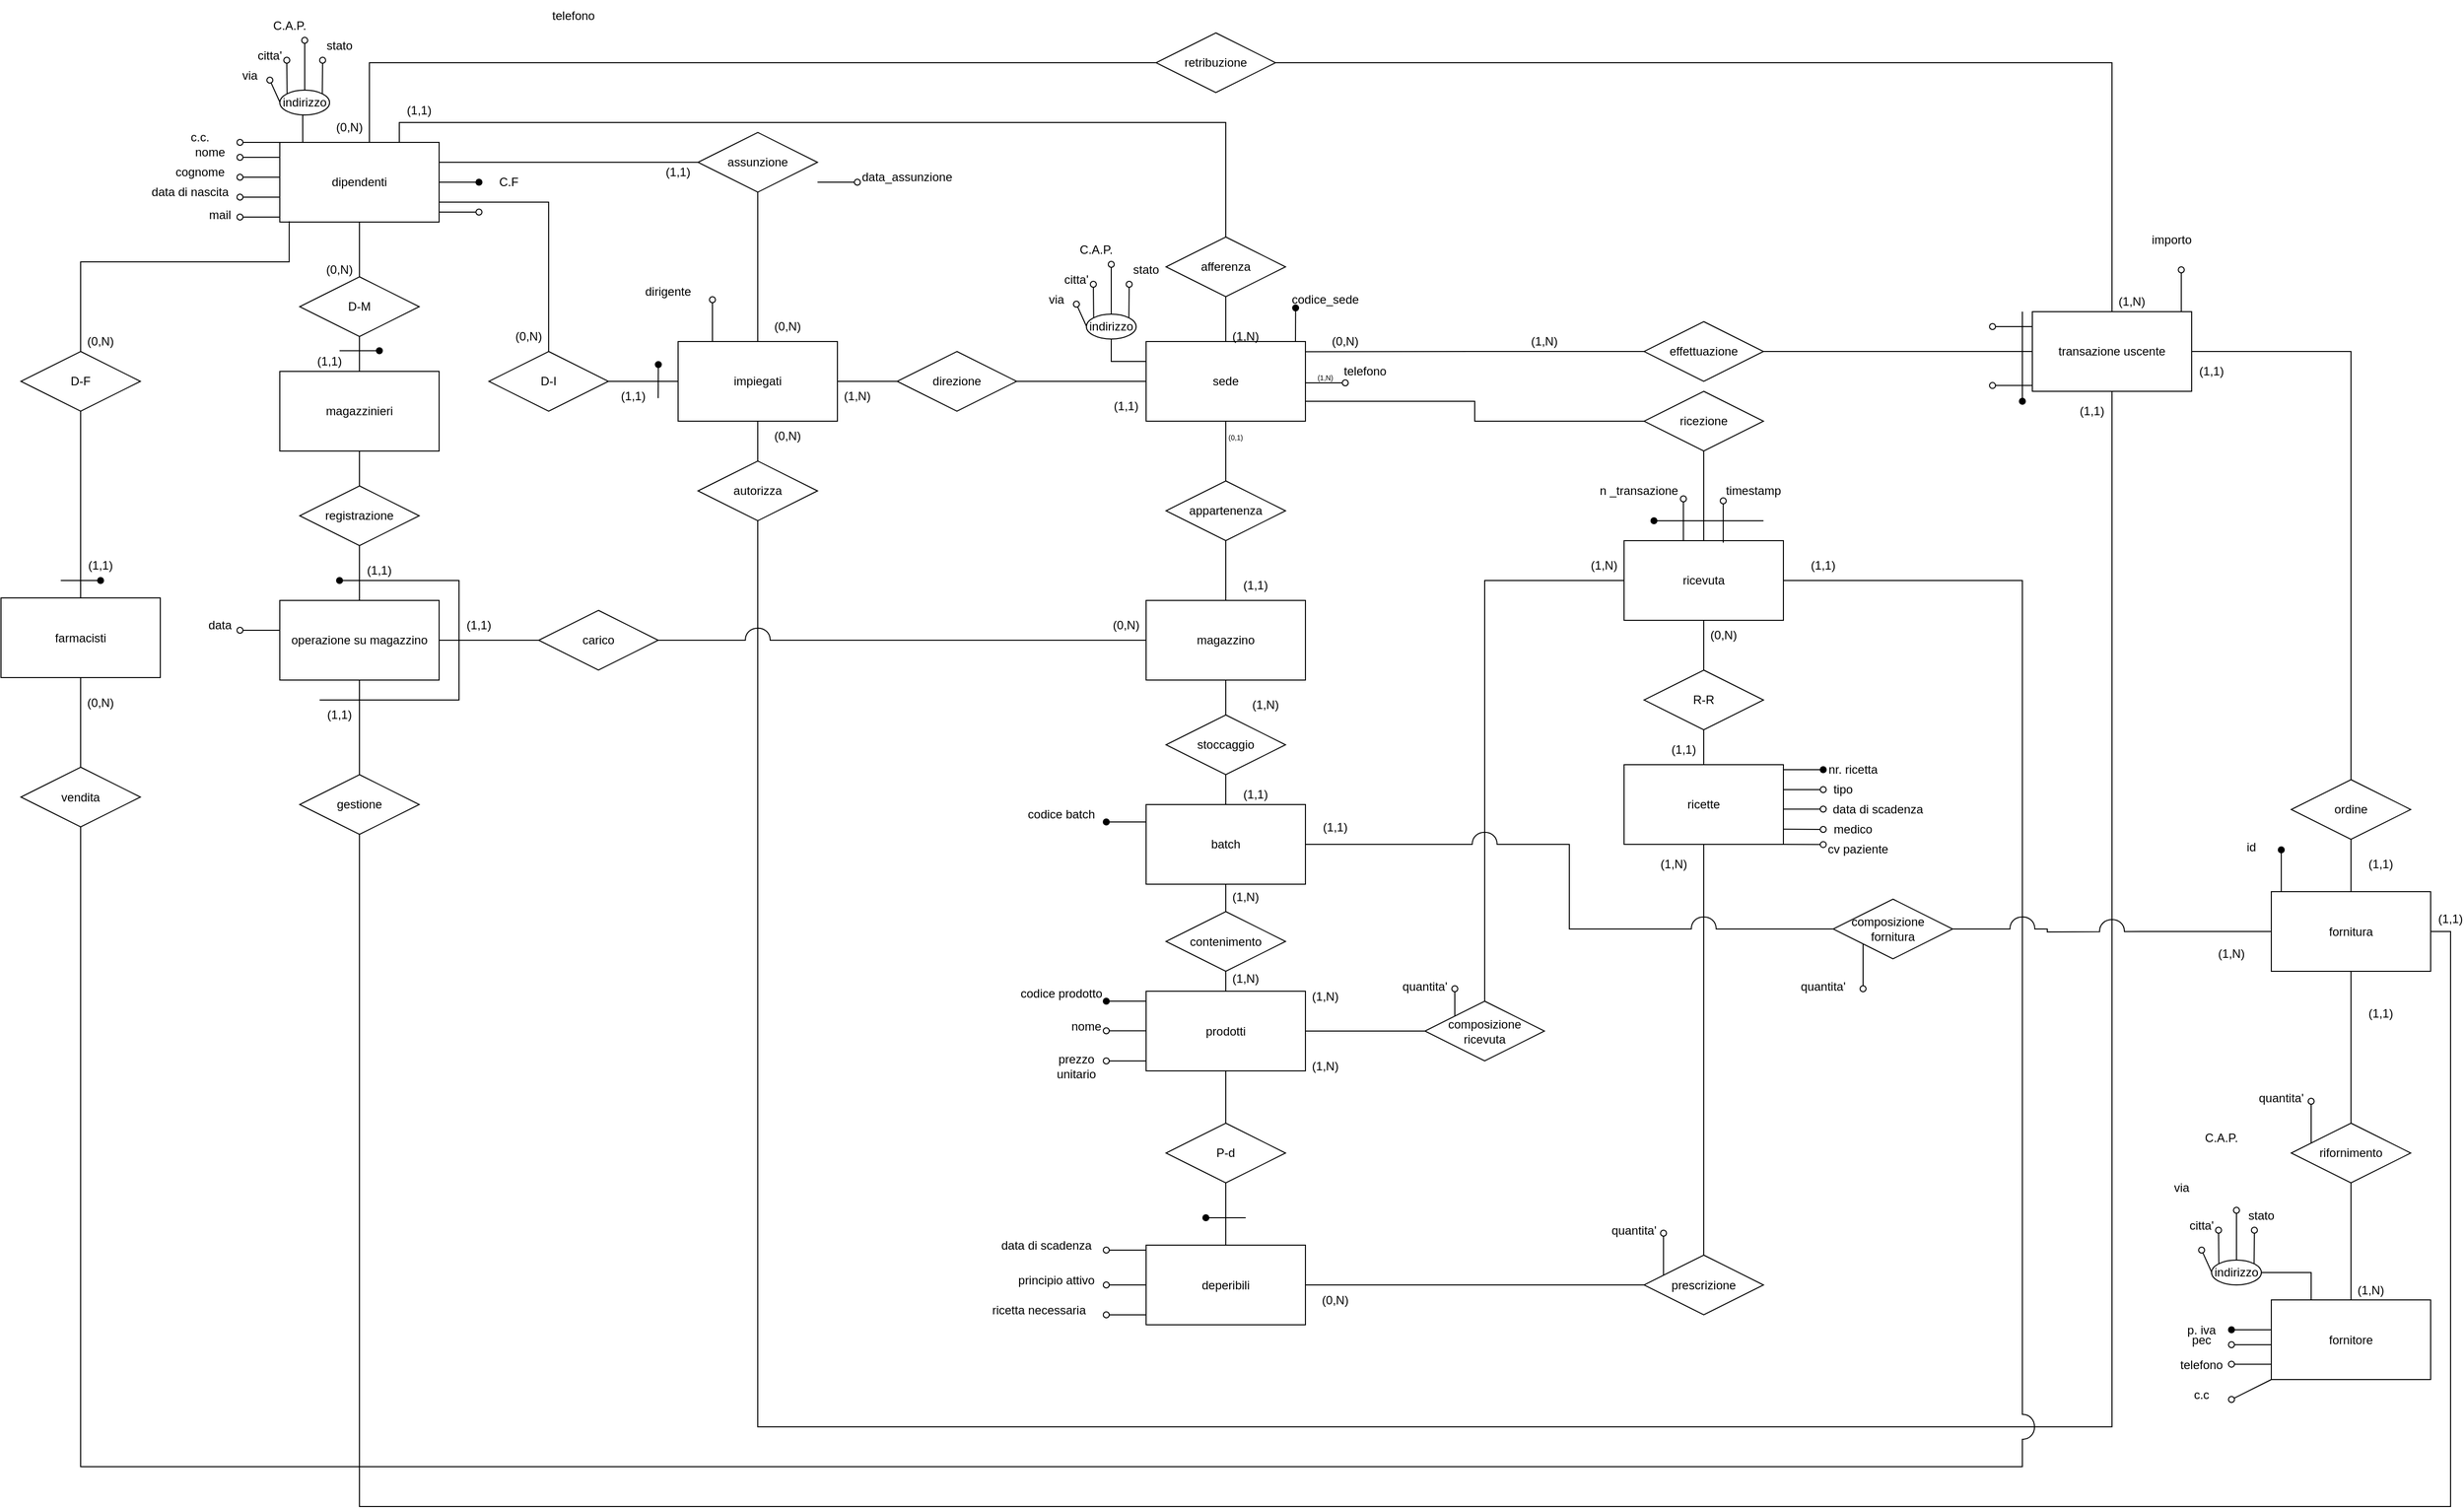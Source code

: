 <mxfile version="17.5.0" type="github">
  <diagram id="g37PVrqC7UkkJd-V3b6W" name="Page-1">
    <mxGraphModel dx="1422" dy="1802" grid="1" gridSize="10" guides="1" tooltips="1" connect="1" arrows="1" fold="1" page="1" pageScale="1" pageWidth="850" pageHeight="1100" math="0" shadow="0">
      <root>
        <mxCell id="0" />
        <mxCell id="1" parent="0" />
        <mxCell id="jZSy8k9Uf3yvj8wu4J5K-124" value="C.F" style="text;html=1;strokeColor=none;fillColor=none;align=center;verticalAlign=middle;whiteSpace=wrap;rounded=0;direction=west;" parent="1" vertex="1">
          <mxGeometry x="960" y="105" width="60" height="30" as="geometry" />
        </mxCell>
        <mxCell id="jZSy8k9Uf3yvj8wu4J5K-128" value="" style="endArrow=oval;html=1;rounded=0;exitX=0;exitY=0.25;exitDx=0;exitDy=0;endFill=1;" parent="1" target="jZSy8k9Uf3yvj8wu4J5K-124" edge="1">
          <mxGeometry width="50" height="50" relative="1" as="geometry">
            <mxPoint x="915" y="120.0" as="sourcePoint" />
            <mxPoint x="955" y="120.0" as="targetPoint" />
          </mxGeometry>
        </mxCell>
        <mxCell id="MBOUWFR5yHpP2ibVQKA5-11" style="edgeStyle=orthogonalEdgeStyle;rounded=0;orthogonalLoop=1;jettySize=auto;html=1;exitX=0.5;exitY=1;exitDx=0;exitDy=0;entryX=0.5;entryY=0;entryDx=0;entryDy=0;endArrow=none;endFill=0;" parent="1" source="jZSy8k9Uf3yvj8wu4J5K-13" target="MBOUWFR5yHpP2ibVQKA5-10" edge="1">
          <mxGeometry relative="1" as="geometry" />
        </mxCell>
        <mxCell id="jZSy8k9Uf3yvj8wu4J5K-13" value="ricevuta" style="whiteSpace=wrap;html=1;align=center;" parent="1" vertex="1">
          <mxGeometry x="2110" y="480" width="160" height="80" as="geometry" />
        </mxCell>
        <mxCell id="MBOUWFR5yHpP2ibVQKA5-47" style="edgeStyle=orthogonalEdgeStyle;rounded=0;orthogonalLoop=1;jettySize=auto;html=1;exitX=0.5;exitY=1;exitDx=0;exitDy=0;endArrow=none;endFill=0;entryX=0.5;entryY=1;entryDx=0;entryDy=0;jumpStyle=arc;jumpSize=25;" parent="1" source="jZSy8k9Uf3yvj8wu4J5K-14" target="jZSy8k9Uf3yvj8wu4J5K-194" edge="1">
          <mxGeometry relative="1" as="geometry">
            <mxPoint x="1240" y="1010" as="targetPoint" />
            <Array as="points">
              <mxPoint x="2600" y="1370" />
              <mxPoint x="1240" y="1370" />
            </Array>
          </mxGeometry>
        </mxCell>
        <mxCell id="jZSy8k9Uf3yvj8wu4J5K-14" value="transazione uscente" style="whiteSpace=wrap;html=1;align=center;" parent="1" vertex="1">
          <mxGeometry x="2520" y="250" width="160" height="80" as="geometry" />
        </mxCell>
        <mxCell id="jZSy8k9Uf3yvj8wu4J5K-21" value="" style="endArrow=oval;html=1;rounded=0;exitX=0;exitY=0.25;exitDx=0;exitDy=0;endFill=0;" parent="1" edge="1">
          <mxGeometry width="50" height="50" relative="1" as="geometry">
            <mxPoint x="2520" y="265" as="sourcePoint" />
            <mxPoint x="2480" y="265" as="targetPoint" />
          </mxGeometry>
        </mxCell>
        <mxCell id="jZSy8k9Uf3yvj8wu4J5K-22" value="" style="endArrow=oval;html=1;rounded=0;exitX=0;exitY=0.25;exitDx=0;exitDy=0;endFill=0;" parent="1" edge="1">
          <mxGeometry width="50" height="50" relative="1" as="geometry">
            <mxPoint x="2520" y="324.17" as="sourcePoint" />
            <mxPoint x="2480" y="324.17" as="targetPoint" />
          </mxGeometry>
        </mxCell>
        <mxCell id="jZSy8k9Uf3yvj8wu4J5K-25" value="timestamp" style="text;html=1;strokeColor=none;fillColor=none;align=center;verticalAlign=middle;whiteSpace=wrap;rounded=0;" parent="1" vertex="1">
          <mxGeometry x="2210" y="415" width="60" height="30" as="geometry" />
        </mxCell>
        <mxCell id="jZSy8k9Uf3yvj8wu4J5K-54" value="prodotti" style="whiteSpace=wrap;html=1;align=center;" parent="1" vertex="1">
          <mxGeometry x="1630" y="932.5" width="160" height="80" as="geometry" />
        </mxCell>
        <mxCell id="jZSy8k9Uf3yvj8wu4J5K-58" value="deperibili" style="whiteSpace=wrap;html=1;align=center;" parent="1" vertex="1">
          <mxGeometry x="1630" y="1187.5" width="160" height="80" as="geometry" />
        </mxCell>
        <mxCell id="jZSy8k9Uf3yvj8wu4J5K-65" value="data di scadenza" style="text;html=1;strokeColor=none;fillColor=none;align=center;verticalAlign=middle;whiteSpace=wrap;rounded=0;" parent="1" vertex="1">
          <mxGeometry x="1480" y="1172.5" width="100" height="30" as="geometry" />
        </mxCell>
        <mxCell id="jZSy8k9Uf3yvj8wu4J5K-69" value="" style="endArrow=oval;html=1;rounded=0;exitX=0;exitY=0.25;exitDx=0;exitDy=0;endFill=0;" parent="1" edge="1">
          <mxGeometry width="50" height="50" relative="1" as="geometry">
            <mxPoint x="1630" y="1192.5" as="sourcePoint" />
            <mxPoint x="1590" y="1192.5" as="targetPoint" />
          </mxGeometry>
        </mxCell>
        <mxCell id="jZSy8k9Uf3yvj8wu4J5K-71" value="" style="endArrow=oval;html=1;rounded=0;exitX=0;exitY=0.25;exitDx=0;exitDy=0;endFill=0;" parent="1" edge="1">
          <mxGeometry width="50" height="50" relative="1" as="geometry">
            <mxPoint x="1630" y="972.26" as="sourcePoint" />
            <mxPoint x="1590" y="972.26" as="targetPoint" />
          </mxGeometry>
        </mxCell>
        <mxCell id="jZSy8k9Uf3yvj8wu4J5K-72" value="" style="endArrow=oval;html=1;rounded=0;exitX=0;exitY=0.25;exitDx=0;exitDy=0;endFill=0;" parent="1" edge="1">
          <mxGeometry width="50" height="50" relative="1" as="geometry">
            <mxPoint x="1630" y="1002.5" as="sourcePoint" />
            <mxPoint x="1590" y="1002.5" as="targetPoint" />
          </mxGeometry>
        </mxCell>
        <mxCell id="jZSy8k9Uf3yvj8wu4J5K-73" value="codice prodotto" style="text;html=1;strokeColor=none;fillColor=none;align=center;verticalAlign=middle;whiteSpace=wrap;rounded=0;" parent="1" vertex="1">
          <mxGeometry x="1500" y="925" width="90" height="20" as="geometry" />
        </mxCell>
        <mxCell id="jZSy8k9Uf3yvj8wu4J5K-74" value="quantita&#39;" style="text;html=1;strokeColor=none;fillColor=none;align=center;verticalAlign=middle;whiteSpace=wrap;rounded=0;" parent="1" vertex="1">
          <mxGeometry x="1880" y="912.5" width="60" height="30" as="geometry" />
        </mxCell>
        <mxCell id="jZSy8k9Uf3yvj8wu4J5K-75" value="nome" style="text;html=1;strokeColor=none;fillColor=none;align=center;verticalAlign=middle;whiteSpace=wrap;rounded=0;" parent="1" vertex="1">
          <mxGeometry x="1540" y="952.5" width="60" height="30" as="geometry" />
        </mxCell>
        <mxCell id="jZSy8k9Uf3yvj8wu4J5K-76" value="prezzo unitario" style="text;html=1;strokeColor=none;fillColor=none;align=center;verticalAlign=middle;whiteSpace=wrap;rounded=0;" parent="1" vertex="1">
          <mxGeometry x="1530" y="992.5" width="60" height="30" as="geometry" />
        </mxCell>
        <mxCell id="4f7llSYf8M2964etwW2G-53" style="edgeStyle=orthogonalEdgeStyle;rounded=0;jumpStyle=none;jumpSize=25;orthogonalLoop=1;jettySize=auto;html=1;exitX=0.5;exitY=1;exitDx=0;exitDy=0;entryX=0.5;entryY=0;entryDx=0;entryDy=0;startArrow=none;startFill=0;endArrow=none;endFill=0;" parent="1" source="jZSy8k9Uf3yvj8wu4J5K-83" target="4f7llSYf8M2964etwW2G-50" edge="1">
          <mxGeometry relative="1" as="geometry" />
        </mxCell>
        <mxCell id="4f7llSYf8M2964etwW2G-70" style="edgeStyle=orthogonalEdgeStyle;rounded=0;jumpStyle=none;jumpSize=25;orthogonalLoop=1;jettySize=auto;html=1;exitX=1;exitY=0.75;exitDx=0;exitDy=0;entryX=0.5;entryY=0;entryDx=0;entryDy=0;startArrow=none;startFill=0;endArrow=none;endFill=0;" parent="1" source="jZSy8k9Uf3yvj8wu4J5K-83" target="4f7llSYf8M2964etwW2G-51" edge="1">
          <mxGeometry relative="1" as="geometry" />
        </mxCell>
        <mxCell id="jZSy8k9Uf3yvj8wu4J5K-83" value="dipendenti" style="whiteSpace=wrap;html=1;align=center;" parent="1" vertex="1">
          <mxGeometry x="760" y="80" width="160" height="80" as="geometry" />
        </mxCell>
        <mxCell id="jZSy8k9Uf3yvj8wu4J5K-216" style="edgeStyle=elbowEdgeStyle;rounded=0;orthogonalLoop=1;jettySize=auto;html=1;exitX=0.5;exitY=1;exitDx=0;exitDy=0;entryX=0.5;entryY=0;entryDx=0;entryDy=0;shadow=0;labelBackgroundColor=#000000;endArrow=none;endFill=0;" parent="1" source="jZSy8k9Uf3yvj8wu4J5K-84" target="jZSy8k9Uf3yvj8wu4J5K-158" edge="1">
          <mxGeometry relative="1" as="geometry" />
        </mxCell>
        <mxCell id="jZSy8k9Uf3yvj8wu4J5K-84" value="farmacisti" style="whiteSpace=wrap;html=1;align=center;" parent="1" vertex="1">
          <mxGeometry x="480" y="537.5" width="160" height="80" as="geometry" />
        </mxCell>
        <mxCell id="jZSy8k9Uf3yvj8wu4J5K-195" style="edgeStyle=elbowEdgeStyle;rounded=0;orthogonalLoop=1;jettySize=auto;html=1;exitX=0.5;exitY=1;exitDx=0;exitDy=0;entryX=0.5;entryY=0;entryDx=0;entryDy=0;shadow=0;labelBackgroundColor=#000000;endArrow=none;endFill=0;" parent="1" target="jZSy8k9Uf3yvj8wu4J5K-194" edge="1">
          <mxGeometry relative="1" as="geometry">
            <mxPoint x="1240" y="360" as="sourcePoint" />
          </mxGeometry>
        </mxCell>
        <mxCell id="jZSy8k9Uf3yvj8wu4J5K-85" value="impiegati" style="whiteSpace=wrap;html=1;align=center;" parent="1" vertex="1">
          <mxGeometry x="1160" y="280" width="160" height="80" as="geometry" />
        </mxCell>
        <mxCell id="jZSy8k9Uf3yvj8wu4J5K-113" value="" style="endArrow=oval;html=1;rounded=0;exitX=0;exitY=0.25;exitDx=0;exitDy=0;endFill=0;" parent="1" edge="1">
          <mxGeometry width="50" height="50" relative="1" as="geometry">
            <mxPoint x="760" y="115.0" as="sourcePoint" />
            <mxPoint x="720" y="115.0" as="targetPoint" />
          </mxGeometry>
        </mxCell>
        <mxCell id="jZSy8k9Uf3yvj8wu4J5K-114" value="" style="endArrow=oval;html=1;rounded=0;exitX=0;exitY=0.25;exitDx=0;exitDy=0;endFill=0;" parent="1" edge="1">
          <mxGeometry width="50" height="50" relative="1" as="geometry">
            <mxPoint x="760" y="135" as="sourcePoint" />
            <mxPoint x="720" y="135" as="targetPoint" />
          </mxGeometry>
        </mxCell>
        <mxCell id="jZSy8k9Uf3yvj8wu4J5K-115" value="" style="endArrow=oval;html=1;rounded=0;exitX=0;exitY=0.25;exitDx=0;exitDy=0;endFill=0;" parent="1" edge="1">
          <mxGeometry width="50" height="50" relative="1" as="geometry">
            <mxPoint x="760" y="155" as="sourcePoint" />
            <mxPoint x="720" y="155" as="targetPoint" />
          </mxGeometry>
        </mxCell>
        <mxCell id="jZSy8k9Uf3yvj8wu4J5K-116" value="nome" style="text;html=1;strokeColor=none;fillColor=none;align=center;verticalAlign=middle;whiteSpace=wrap;rounded=0;" parent="1" vertex="1">
          <mxGeometry x="660" y="75" width="60" height="30" as="geometry" />
        </mxCell>
        <mxCell id="jZSy8k9Uf3yvj8wu4J5K-117" value="cognome" style="text;html=1;strokeColor=none;fillColor=none;align=center;verticalAlign=middle;whiteSpace=wrap;rounded=0;" parent="1" vertex="1">
          <mxGeometry x="650" y="95" width="60" height="30" as="geometry" />
        </mxCell>
        <mxCell id="jZSy8k9Uf3yvj8wu4J5K-118" value="data di nascita" style="text;html=1;strokeColor=none;fillColor=none;align=center;verticalAlign=middle;whiteSpace=wrap;rounded=0;" parent="1" vertex="1">
          <mxGeometry x="630" y="115" width="80" height="30" as="geometry" />
        </mxCell>
        <mxCell id="jZSy8k9Uf3yvj8wu4J5K-119" value="mail" style="text;html=1;strokeColor=none;fillColor=none;align=center;verticalAlign=middle;whiteSpace=wrap;rounded=0;" parent="1" vertex="1">
          <mxGeometry x="670" y="137.5" width="60" height="30" as="geometry" />
        </mxCell>
        <mxCell id="jZSy8k9Uf3yvj8wu4J5K-120" value="" style="endArrow=oval;html=1;rounded=0;exitX=0;exitY=0.25;exitDx=0;exitDy=0;endFill=0;" parent="1" edge="1">
          <mxGeometry width="50" height="50" relative="1" as="geometry">
            <mxPoint x="760" y="95.0" as="sourcePoint" />
            <mxPoint x="720" y="95.0" as="targetPoint" />
          </mxGeometry>
        </mxCell>
        <mxCell id="4f7llSYf8M2964etwW2G-41" style="edgeStyle=orthogonalEdgeStyle;rounded=0;jumpStyle=none;jumpSize=25;orthogonalLoop=1;jettySize=auto;html=1;exitX=1;exitY=0.75;exitDx=0;exitDy=0;entryX=0;entryY=0.5;entryDx=0;entryDy=0;startArrow=none;startFill=0;endArrow=none;endFill=0;" parent="1" source="jZSy8k9Uf3yvj8wu4J5K-133" target="4f7llSYf8M2964etwW2G-38" edge="1">
          <mxGeometry relative="1" as="geometry" />
        </mxCell>
        <mxCell id="jZSy8k9Uf3yvj8wu4J5K-133" value="sede" style="whiteSpace=wrap;html=1;align=center;" parent="1" vertex="1">
          <mxGeometry x="1630" y="280" width="160" height="80" as="geometry" />
        </mxCell>
        <mxCell id="jZSy8k9Uf3yvj8wu4J5K-148" value="" style="endArrow=oval;html=1;rounded=0;exitX=0;exitY=0.25;exitDx=0;exitDy=0;endFill=0;" parent="1" edge="1">
          <mxGeometry width="50" height="50" relative="1" as="geometry">
            <mxPoint x="920" y="150" as="sourcePoint" />
            <mxPoint x="960" y="150" as="targetPoint" />
          </mxGeometry>
        </mxCell>
        <mxCell id="jZSy8k9Uf3yvj8wu4J5K-149" value="telefono" style="text;html=1;strokeColor=none;fillColor=none;align=center;verticalAlign=middle;whiteSpace=wrap;rounded=0;direction=west;" parent="1" vertex="1">
          <mxGeometry x="1005" y="-62.5" width="100" height="30" as="geometry" />
        </mxCell>
        <mxCell id="jZSy8k9Uf3yvj8wu4J5K-192" style="edgeStyle=elbowEdgeStyle;rounded=0;orthogonalLoop=1;jettySize=auto;html=1;exitX=1;exitY=0.5;exitDx=0;exitDy=0;entryX=0;entryY=0.5;entryDx=0;entryDy=0;shadow=0;labelBackgroundColor=#000000;endArrow=none;endFill=0;" parent="1" target="jZSy8k9Uf3yvj8wu4J5K-153" edge="1">
          <mxGeometry relative="1" as="geometry">
            <mxPoint x="1320" y="320" as="sourcePoint" />
          </mxGeometry>
        </mxCell>
        <mxCell id="jZSy8k9Uf3yvj8wu4J5K-200" value="" style="edgeStyle=elbowEdgeStyle;rounded=0;orthogonalLoop=1;jettySize=auto;html=1;shadow=0;labelBackgroundColor=#000000;endArrow=none;endFill=0;" parent="1" target="jZSy8k9Uf3yvj8wu4J5K-85" edge="1">
          <mxGeometry relative="1" as="geometry">
            <mxPoint x="1160" y="320" as="sourcePoint" />
          </mxGeometry>
        </mxCell>
        <mxCell id="jZSy8k9Uf3yvj8wu4J5K-154" style="edgeStyle=elbowEdgeStyle;rounded=0;orthogonalLoop=1;jettySize=auto;elbow=vertical;html=1;exitX=0.5;exitY=0;exitDx=0;exitDy=0;shadow=0;labelBackgroundColor=#000000;endArrow=none;endFill=0;" parent="1" source="jZSy8k9Uf3yvj8wu4J5K-152" target="jZSy8k9Uf3yvj8wu4J5K-83" edge="1">
          <mxGeometry relative="1" as="geometry">
            <Array as="points">
              <mxPoint x="880" y="60" />
              <mxPoint x="900" y="40" />
              <mxPoint x="1180" y="40" />
            </Array>
          </mxGeometry>
        </mxCell>
        <mxCell id="jZSy8k9Uf3yvj8wu4J5K-155" style="edgeStyle=elbowEdgeStyle;rounded=0;orthogonalLoop=1;jettySize=auto;elbow=vertical;html=1;exitX=0.5;exitY=1;exitDx=0;exitDy=0;entryX=0.5;entryY=0;entryDx=0;entryDy=0;shadow=0;labelBackgroundColor=#000000;endArrow=none;endFill=0;" parent="1" source="jZSy8k9Uf3yvj8wu4J5K-152" target="jZSy8k9Uf3yvj8wu4J5K-133" edge="1">
          <mxGeometry relative="1" as="geometry" />
        </mxCell>
        <mxCell id="jZSy8k9Uf3yvj8wu4J5K-152" value="afferenza" style="shape=rhombus;perimeter=rhombusPerimeter;whiteSpace=wrap;html=1;align=center;" parent="1" vertex="1">
          <mxGeometry x="1650" y="175" width="120" height="60" as="geometry" />
        </mxCell>
        <mxCell id="jZSy8k9Uf3yvj8wu4J5K-193" style="edgeStyle=elbowEdgeStyle;rounded=0;orthogonalLoop=1;jettySize=auto;html=1;exitX=1;exitY=0.5;exitDx=0;exitDy=0;entryX=0;entryY=0.5;entryDx=0;entryDy=0;shadow=0;labelBackgroundColor=#000000;endArrow=none;endFill=0;" parent="1" source="jZSy8k9Uf3yvj8wu4J5K-153" target="jZSy8k9Uf3yvj8wu4J5K-133" edge="1">
          <mxGeometry relative="1" as="geometry" />
        </mxCell>
        <mxCell id="jZSy8k9Uf3yvj8wu4J5K-153" value="direzione" style="shape=rhombus;perimeter=rhombusPerimeter;whiteSpace=wrap;html=1;align=center;" parent="1" vertex="1">
          <mxGeometry x="1380" y="290" width="120" height="60" as="geometry" />
        </mxCell>
        <mxCell id="MBOUWFR5yHpP2ibVQKA5-126" style="edgeStyle=orthogonalEdgeStyle;rounded=0;jumpStyle=arc;jumpSize=25;orthogonalLoop=1;jettySize=auto;html=1;exitX=0.5;exitY=1;exitDx=0;exitDy=0;entryX=1;entryY=0.5;entryDx=0;entryDy=0;endArrow=none;endFill=0;" parent="1" source="jZSy8k9Uf3yvj8wu4J5K-158" target="jZSy8k9Uf3yvj8wu4J5K-13" edge="1">
          <mxGeometry relative="1" as="geometry">
            <Array as="points">
              <mxPoint x="560" y="1410" />
              <mxPoint x="2510" y="1410" />
              <mxPoint x="2510" y="520" />
            </Array>
          </mxGeometry>
        </mxCell>
        <mxCell id="jZSy8k9Uf3yvj8wu4J5K-158" value="vendita" style="shape=rhombus;perimeter=rhombusPerimeter;whiteSpace=wrap;html=1;align=center;" parent="1" vertex="1">
          <mxGeometry x="500" y="707.5" width="120" height="60" as="geometry" />
        </mxCell>
        <mxCell id="MBOUWFR5yHpP2ibVQKA5-4" style="edgeStyle=orthogonalEdgeStyle;rounded=0;orthogonalLoop=1;jettySize=auto;html=1;entryX=0.5;entryY=1;entryDx=0;entryDy=0;endArrow=none;endFill=0;" parent="1" source="jZSy8k9Uf3yvj8wu4J5K-166" target="MBOUWFR5yHpP2ibVQKA5-2" edge="1">
          <mxGeometry relative="1" as="geometry" />
        </mxCell>
        <mxCell id="4f7llSYf8M2964etwW2G-8" style="edgeStyle=orthogonalEdgeStyle;rounded=0;orthogonalLoop=1;jettySize=auto;html=1;exitX=0.5;exitY=1;exitDx=0;exitDy=0;entryX=0.5;entryY=0;entryDx=0;entryDy=0;startArrow=none;startFill=0;endArrow=none;endFill=0;" parent="1" source="jZSy8k9Uf3yvj8wu4J5K-166" target="4f7llSYf8M2964etwW2G-7" edge="1">
          <mxGeometry relative="1" as="geometry" />
        </mxCell>
        <mxCell id="jZSy8k9Uf3yvj8wu4J5K-166" value="stoccaggio" style="shape=rhombus;perimeter=rhombusPerimeter;whiteSpace=wrap;html=1;align=center;" parent="1" vertex="1">
          <mxGeometry x="1650" y="655" width="120" height="60" as="geometry" />
        </mxCell>
        <mxCell id="jZSy8k9Uf3yvj8wu4J5K-171" value="magazzinieri" style="whiteSpace=wrap;html=1;align=center;" parent="1" vertex="1">
          <mxGeometry x="760" y="310" width="160" height="80" as="geometry" />
        </mxCell>
        <mxCell id="4f7llSYf8M2964etwW2G-35" style="edgeStyle=orthogonalEdgeStyle;rounded=0;jumpStyle=arc;jumpSize=25;orthogonalLoop=1;jettySize=auto;html=1;exitX=1;exitY=0.5;exitDx=0;exitDy=0;entryX=0;entryY=0.5;entryDx=0;entryDy=0;startArrow=none;startFill=0;endArrow=none;endFill=0;" parent="1" source="jZSy8k9Uf3yvj8wu4J5K-174" target="jZSy8k9Uf3yvj8wu4J5K-14" edge="1">
          <mxGeometry relative="1" as="geometry" />
        </mxCell>
        <mxCell id="4f7llSYf8M2964etwW2G-37" style="edgeStyle=orthogonalEdgeStyle;rounded=0;jumpStyle=none;jumpSize=25;orthogonalLoop=1;jettySize=auto;html=1;exitX=0;exitY=0.5;exitDx=0;exitDy=0;entryX=1.002;entryY=0.128;entryDx=0;entryDy=0;entryPerimeter=0;startArrow=none;startFill=0;endArrow=none;endFill=0;" parent="1" source="jZSy8k9Uf3yvj8wu4J5K-174" target="jZSy8k9Uf3yvj8wu4J5K-133" edge="1">
          <mxGeometry relative="1" as="geometry" />
        </mxCell>
        <mxCell id="jZSy8k9Uf3yvj8wu4J5K-174" value="effettuazione" style="shape=rhombus;perimeter=rhombusPerimeter;whiteSpace=wrap;html=1;align=center;" parent="1" vertex="1">
          <mxGeometry x="2130" y="260" width="120" height="60" as="geometry" />
        </mxCell>
        <mxCell id="jZSy8k9Uf3yvj8wu4J5K-194" value="autorizza" style="shape=rhombus;perimeter=rhombusPerimeter;whiteSpace=wrap;html=1;align=center;" parent="1" vertex="1">
          <mxGeometry x="1180" y="400" width="120" height="60" as="geometry" />
        </mxCell>
        <mxCell id="jZSy8k9Uf3yvj8wu4J5K-205" style="edgeStyle=elbowEdgeStyle;rounded=0;orthogonalLoop=1;jettySize=auto;html=1;exitX=0;exitY=0.5;exitDx=0;exitDy=0;entryX=0.5;entryY=0;entryDx=0;entryDy=0;shadow=0;labelBackgroundColor=#000000;endArrow=none;endFill=0;" parent="1" source="jZSy8k9Uf3yvj8wu4J5K-204" target="jZSy8k9Uf3yvj8wu4J5K-83" edge="1">
          <mxGeometry relative="1" as="geometry">
            <Array as="points">
              <mxPoint x="850" y="-30" />
            </Array>
          </mxGeometry>
        </mxCell>
        <mxCell id="jZSy8k9Uf3yvj8wu4J5K-213" style="edgeStyle=elbowEdgeStyle;rounded=0;orthogonalLoop=1;jettySize=auto;html=1;exitX=1;exitY=0.5;exitDx=0;exitDy=0;entryX=0.5;entryY=0;entryDx=0;entryDy=0;shadow=0;labelBackgroundColor=#000000;endArrow=none;endFill=0;" parent="1" source="jZSy8k9Uf3yvj8wu4J5K-204" target="jZSy8k9Uf3yvj8wu4J5K-14" edge="1">
          <mxGeometry relative="1" as="geometry">
            <Array as="points">
              <mxPoint x="2600" y="180" />
            </Array>
            <mxPoint x="2840" y="240.0" as="targetPoint" />
          </mxGeometry>
        </mxCell>
        <mxCell id="jZSy8k9Uf3yvj8wu4J5K-204" value="retribuzione" style="shape=rhombus;perimeter=rhombusPerimeter;whiteSpace=wrap;html=1;align=center;" parent="1" vertex="1">
          <mxGeometry x="1640" y="-30" width="120" height="60" as="geometry" />
        </mxCell>
        <mxCell id="MBOUWFR5yHpP2ibVQKA5-69" style="edgeStyle=orthogonalEdgeStyle;rounded=0;orthogonalLoop=1;jettySize=auto;html=1;exitX=0.5;exitY=1;exitDx=0;exitDy=0;entryX=0.5;entryY=0;entryDx=0;entryDy=0;endArrow=none;endFill=0;" parent="1" source="jZSy8k9Uf3yvj8wu4J5K-207" target="jZSy8k9Uf3yvj8wu4J5K-208" edge="1">
          <mxGeometry relative="1" as="geometry" />
        </mxCell>
        <mxCell id="4f7llSYf8M2964etwW2G-34" style="edgeStyle=orthogonalEdgeStyle;rounded=0;jumpStyle=arc;jumpSize=25;orthogonalLoop=1;jettySize=auto;html=1;exitX=0.5;exitY=0;exitDx=0;exitDy=0;entryX=1;entryY=0.5;entryDx=0;entryDy=0;startArrow=none;startFill=0;endArrow=none;endFill=0;" parent="1" source="jZSy8k9Uf3yvj8wu4J5K-207" target="jZSy8k9Uf3yvj8wu4J5K-14" edge="1">
          <mxGeometry relative="1" as="geometry" />
        </mxCell>
        <mxCell id="jZSy8k9Uf3yvj8wu4J5K-207" value="ordine" style="shape=rhombus;perimeter=rhombusPerimeter;whiteSpace=wrap;html=1;align=center;" parent="1" vertex="1">
          <mxGeometry x="2780" y="720" width="120" height="60" as="geometry" />
        </mxCell>
        <mxCell id="MBOUWFR5yHpP2ibVQKA5-36" style="edgeStyle=orthogonalEdgeStyle;rounded=0;orthogonalLoop=1;jettySize=auto;html=1;exitX=0.5;exitY=1;exitDx=0;exitDy=0;entryX=0.5;entryY=0;entryDx=0;entryDy=0;endArrow=none;endFill=0;" parent="1" source="jZSy8k9Uf3yvj8wu4J5K-208" target="MBOUWFR5yHpP2ibVQKA5-21" edge="1">
          <mxGeometry relative="1" as="geometry" />
        </mxCell>
        <mxCell id="MBOUWFR5yHpP2ibVQKA5-71" style="edgeStyle=orthogonalEdgeStyle;rounded=0;orthogonalLoop=1;jettySize=auto;html=1;exitX=1;exitY=0.5;exitDx=0;exitDy=0;entryX=0.5;entryY=1;entryDx=0;entryDy=0;endArrow=none;endFill=0;" parent="1" source="jZSy8k9Uf3yvj8wu4J5K-208" target="MBOUWFR5yHpP2ibVQKA5-55" edge="1">
          <mxGeometry relative="1" as="geometry">
            <Array as="points">
              <mxPoint x="2940" y="873" />
              <mxPoint x="2940" y="1450" />
              <mxPoint x="840" y="1450" />
            </Array>
          </mxGeometry>
        </mxCell>
        <mxCell id="MBOUWFR5yHpP2ibVQKA5-93" style="edgeStyle=orthogonalEdgeStyle;rounded=0;jumpStyle=none;jumpSize=25;orthogonalLoop=1;jettySize=auto;html=1;exitX=0;exitY=0.5;exitDx=0;exitDy=0;endArrow=none;endFill=0;" parent="1" source="jZSy8k9Uf3yvj8wu4J5K-208" edge="1">
          <mxGeometry relative="1" as="geometry">
            <mxPoint x="2630" y="872.5" as="targetPoint" />
          </mxGeometry>
        </mxCell>
        <mxCell id="jZSy8k9Uf3yvj8wu4J5K-208" value="fornitura" style="whiteSpace=wrap;html=1;align=center;" parent="1" vertex="1">
          <mxGeometry x="2760" y="832.5" width="160" height="80" as="geometry" />
        </mxCell>
        <mxCell id="MBOUWFR5yHpP2ibVQKA5-7" style="edgeStyle=orthogonalEdgeStyle;rounded=0;orthogonalLoop=1;jettySize=auto;html=1;exitX=0.5;exitY=0;exitDx=0;exitDy=0;entryX=0;entryY=0.5;entryDx=0;entryDy=0;endArrow=none;endFill=0;" parent="1" source="jZSy8k9Uf3yvj8wu4J5K-218" target="jZSy8k9Uf3yvj8wu4J5K-13" edge="1">
          <mxGeometry relative="1" as="geometry" />
        </mxCell>
        <mxCell id="4f7llSYf8M2964etwW2G-19" style="edgeStyle=orthogonalEdgeStyle;rounded=0;orthogonalLoop=1;jettySize=auto;html=1;entryX=1;entryY=0.5;entryDx=0;entryDy=0;startArrow=none;startFill=0;endArrow=none;endFill=0;" parent="1" source="jZSy8k9Uf3yvj8wu4J5K-218" target="jZSy8k9Uf3yvj8wu4J5K-54" edge="1">
          <mxGeometry relative="1" as="geometry" />
        </mxCell>
        <mxCell id="jZSy8k9Uf3yvj8wu4J5K-218" value="composizione ricevuta" style="shape=rhombus;perimeter=rhombusPerimeter;whiteSpace=wrap;html=1;align=center;" parent="1" vertex="1">
          <mxGeometry x="1910" y="942.5" width="120" height="60" as="geometry" />
        </mxCell>
        <mxCell id="jZSy8k9Uf3yvj8wu4J5K-221" value="" style="endArrow=oval;html=1;rounded=0;exitX=0;exitY=0;exitDx=0;exitDy=0;endFill=0;" parent="1" source="jZSy8k9Uf3yvj8wu4J5K-218" edge="1">
          <mxGeometry width="50" height="50" relative="1" as="geometry">
            <mxPoint x="1940" y="727.5" as="sourcePoint" />
            <mxPoint x="1940" y="930" as="targetPoint" />
          </mxGeometry>
        </mxCell>
        <mxCell id="jZSy8k9Uf3yvj8wu4J5K-223" value="id" style="text;html=1;strokeColor=none;fillColor=none;align=center;verticalAlign=middle;whiteSpace=wrap;rounded=0;" parent="1" vertex="1">
          <mxGeometry x="2710" y="772.5" width="60" height="30" as="geometry" />
        </mxCell>
        <mxCell id="jZSy8k9Uf3yvj8wu4J5K-224" value="" style="endArrow=oval;html=1;rounded=0;exitX=0;exitY=0;exitDx=0;exitDy=0;endFill=1;" parent="1" edge="1">
          <mxGeometry width="50" height="50" relative="1" as="geometry">
            <mxPoint x="2770" y="832.5" as="sourcePoint" />
            <mxPoint x="2770" y="790.5" as="targetPoint" />
          </mxGeometry>
        </mxCell>
        <mxCell id="jZSy8k9Uf3yvj8wu4J5K-225" value="importo" style="text;html=1;strokeColor=none;fillColor=none;align=center;verticalAlign=middle;whiteSpace=wrap;rounded=0;" parent="1" vertex="1">
          <mxGeometry x="2630" y="162.5" width="60" height="30" as="geometry" />
        </mxCell>
        <mxCell id="jZSy8k9Uf3yvj8wu4J5K-227" value="n _transazione" style="text;html=1;strokeColor=none;fillColor=none;align=center;verticalAlign=middle;whiteSpace=wrap;rounded=0;" parent="1" vertex="1">
          <mxGeometry x="2080" y="415" width="90" height="30" as="geometry" />
        </mxCell>
        <mxCell id="jZSy8k9Uf3yvj8wu4J5K-232" value="nr. ricetta" style="text;html=1;strokeColor=none;fillColor=none;align=center;verticalAlign=middle;whiteSpace=wrap;rounded=0;" parent="1" vertex="1">
          <mxGeometry x="2310" y="695" width="60" height="30" as="geometry" />
        </mxCell>
        <mxCell id="jZSy8k9Uf3yvj8wu4J5K-242" value="" style="endArrow=oval;html=1;rounded=0;exitX=0;exitY=0;exitDx=0;exitDy=0;endFill=0;" parent="1" edge="1">
          <mxGeometry width="50" height="50" relative="1" as="geometry">
            <mxPoint x="2669.58" y="250" as="sourcePoint" />
            <mxPoint x="2669.58" y="208" as="targetPoint" />
          </mxGeometry>
        </mxCell>
        <mxCell id="pQ_YXbvvkogFB3tShBqx-12" style="edgeStyle=orthogonalEdgeStyle;rounded=0;orthogonalLoop=1;jettySize=auto;html=1;exitX=0.5;exitY=1;exitDx=0;exitDy=0;entryX=0.144;entryY=0;entryDx=0;entryDy=0;entryPerimeter=0;endArrow=none;endFill=0;" parent="1" source="pQ_YXbvvkogFB3tShBqx-1" target="jZSy8k9Uf3yvj8wu4J5K-83" edge="1">
          <mxGeometry relative="1" as="geometry" />
        </mxCell>
        <mxCell id="pQ_YXbvvkogFB3tShBqx-1" value="indirizzo" style="ellipse;whiteSpace=wrap;html=1;align=center;" parent="1" vertex="1">
          <mxGeometry x="760" y="27.5" width="50" height="25" as="geometry" />
        </mxCell>
        <mxCell id="pQ_YXbvvkogFB3tShBqx-2" value="" style="endArrow=oval;html=1;rounded=0;exitX=1;exitY=0;exitDx=0;exitDy=0;endFill=0;" parent="1" source="pQ_YXbvvkogFB3tShBqx-1" edge="1">
          <mxGeometry width="50" height="50" relative="1" as="geometry">
            <mxPoint x="750" y="-42.5" as="sourcePoint" />
            <mxPoint x="803" y="-2.5" as="targetPoint" />
          </mxGeometry>
        </mxCell>
        <mxCell id="pQ_YXbvvkogFB3tShBqx-3" value="" style="endArrow=oval;html=1;rounded=0;exitX=0.5;exitY=0;exitDx=0;exitDy=0;endFill=0;" parent="1" source="pQ_YXbvvkogFB3tShBqx-1" edge="1">
          <mxGeometry width="50" height="50" relative="1" as="geometry">
            <mxPoint x="750" y="-22.5" as="sourcePoint" />
            <mxPoint x="785" y="-22.5" as="targetPoint" />
          </mxGeometry>
        </mxCell>
        <mxCell id="pQ_YXbvvkogFB3tShBqx-4" value="" style="endArrow=oval;html=1;rounded=0;exitX=0;exitY=0;exitDx=0;exitDy=0;endFill=0;" parent="1" source="pQ_YXbvvkogFB3tShBqx-1" edge="1">
          <mxGeometry width="50" height="50" relative="1" as="geometry">
            <mxPoint x="750" y="-2.5" as="sourcePoint" />
            <mxPoint x="767" y="-2.5" as="targetPoint" />
          </mxGeometry>
        </mxCell>
        <mxCell id="pQ_YXbvvkogFB3tShBqx-5" value="citta&#39;" style="text;html=1;strokeColor=none;fillColor=none;align=center;verticalAlign=middle;whiteSpace=wrap;rounded=0;" parent="1" vertex="1">
          <mxGeometry x="720" y="-22.5" width="60" height="30" as="geometry" />
        </mxCell>
        <mxCell id="pQ_YXbvvkogFB3tShBqx-6" value="stato" style="text;html=1;strokeColor=none;fillColor=none;align=center;verticalAlign=middle;whiteSpace=wrap;rounded=0;" parent="1" vertex="1">
          <mxGeometry x="790" y="-32.5" width="60" height="30" as="geometry" />
        </mxCell>
        <mxCell id="pQ_YXbvvkogFB3tShBqx-7" value="C.A.P." style="text;html=1;strokeColor=none;fillColor=none;align=center;verticalAlign=middle;whiteSpace=wrap;rounded=0;" parent="1" vertex="1">
          <mxGeometry x="730" y="-52.5" width="80" height="30" as="geometry" />
        </mxCell>
        <mxCell id="pQ_YXbvvkogFB3tShBqx-8" value="via" style="text;html=1;strokeColor=none;fillColor=none;align=center;verticalAlign=middle;whiteSpace=wrap;rounded=0;" parent="1" vertex="1">
          <mxGeometry x="700" y="-2.5" width="60" height="30" as="geometry" />
        </mxCell>
        <mxCell id="pQ_YXbvvkogFB3tShBqx-9" value="" style="endArrow=oval;html=1;rounded=0;exitX=0;exitY=0.25;exitDx=0;exitDy=0;endFill=0;" parent="1" edge="1">
          <mxGeometry width="50" height="50" relative="1" as="geometry">
            <mxPoint x="760" y="39.5" as="sourcePoint" />
            <mxPoint x="750" y="17.5" as="targetPoint" />
          </mxGeometry>
        </mxCell>
        <mxCell id="pQ_YXbvvkogFB3tShBqx-22" style="edgeStyle=orthogonalEdgeStyle;rounded=0;orthogonalLoop=1;jettySize=auto;html=1;exitX=0.5;exitY=1;exitDx=0;exitDy=0;entryX=0;entryY=0.25;entryDx=0;entryDy=0;endArrow=none;endFill=0;" parent="1" source="pQ_YXbvvkogFB3tShBqx-13" target="jZSy8k9Uf3yvj8wu4J5K-133" edge="1">
          <mxGeometry relative="1" as="geometry" />
        </mxCell>
        <mxCell id="pQ_YXbvvkogFB3tShBqx-13" value="indirizzo" style="ellipse;whiteSpace=wrap;html=1;align=center;" parent="1" vertex="1">
          <mxGeometry x="1570" y="252.5" width="50" height="25" as="geometry" />
        </mxCell>
        <mxCell id="pQ_YXbvvkogFB3tShBqx-14" value="" style="endArrow=oval;html=1;rounded=0;exitX=1;exitY=0;exitDx=0;exitDy=0;endFill=0;" parent="1" source="pQ_YXbvvkogFB3tShBqx-13" edge="1">
          <mxGeometry width="50" height="50" relative="1" as="geometry">
            <mxPoint x="1560" y="182.5" as="sourcePoint" />
            <mxPoint x="1613" y="222.5" as="targetPoint" />
          </mxGeometry>
        </mxCell>
        <mxCell id="pQ_YXbvvkogFB3tShBqx-15" value="" style="endArrow=oval;html=1;rounded=0;exitX=0.5;exitY=0;exitDx=0;exitDy=0;endFill=0;" parent="1" source="pQ_YXbvvkogFB3tShBqx-13" edge="1">
          <mxGeometry width="50" height="50" relative="1" as="geometry">
            <mxPoint x="1560" y="202.5" as="sourcePoint" />
            <mxPoint x="1595" y="202.5" as="targetPoint" />
          </mxGeometry>
        </mxCell>
        <mxCell id="pQ_YXbvvkogFB3tShBqx-16" value="" style="endArrow=oval;html=1;rounded=0;exitX=0;exitY=0;exitDx=0;exitDy=0;endFill=0;" parent="1" source="pQ_YXbvvkogFB3tShBqx-13" edge="1">
          <mxGeometry width="50" height="50" relative="1" as="geometry">
            <mxPoint x="1560" y="222.5" as="sourcePoint" />
            <mxPoint x="1577" y="222.5" as="targetPoint" />
          </mxGeometry>
        </mxCell>
        <mxCell id="pQ_YXbvvkogFB3tShBqx-17" value="citta&#39;" style="text;html=1;strokeColor=none;fillColor=none;align=center;verticalAlign=middle;whiteSpace=wrap;rounded=0;" parent="1" vertex="1">
          <mxGeometry x="1530" y="202.5" width="60" height="30" as="geometry" />
        </mxCell>
        <mxCell id="pQ_YXbvvkogFB3tShBqx-18" value="C.A.P." style="text;html=1;strokeColor=none;fillColor=none;align=center;verticalAlign=middle;whiteSpace=wrap;rounded=0;" parent="1" vertex="1">
          <mxGeometry x="1540" y="172.5" width="80" height="30" as="geometry" />
        </mxCell>
        <mxCell id="pQ_YXbvvkogFB3tShBqx-19" value="via" style="text;html=1;strokeColor=none;fillColor=none;align=center;verticalAlign=middle;whiteSpace=wrap;rounded=0;" parent="1" vertex="1">
          <mxGeometry x="1510" y="222.5" width="60" height="30" as="geometry" />
        </mxCell>
        <mxCell id="pQ_YXbvvkogFB3tShBqx-20" value="" style="endArrow=oval;html=1;rounded=0;exitX=0;exitY=0.25;exitDx=0;exitDy=0;endFill=0;" parent="1" edge="1">
          <mxGeometry width="50" height="50" relative="1" as="geometry">
            <mxPoint x="1570" y="264.5" as="sourcePoint" />
            <mxPoint x="1560" y="242.5" as="targetPoint" />
          </mxGeometry>
        </mxCell>
        <mxCell id="pQ_YXbvvkogFB3tShBqx-25" value="stato" style="text;html=1;strokeColor=none;fillColor=none;align=center;verticalAlign=middle;whiteSpace=wrap;rounded=0;" parent="1" vertex="1">
          <mxGeometry x="1600" y="192.5" width="60" height="30" as="geometry" />
        </mxCell>
        <mxCell id="pQ_YXbvvkogFB3tShBqx-26" value="" style="endArrow=oval;html=1;rounded=0;exitX=0;exitY=0.25;exitDx=0;exitDy=0;endFill=0;" parent="1" edge="1">
          <mxGeometry width="50" height="50" relative="1" as="geometry">
            <mxPoint x="1790" y="321.5" as="sourcePoint" />
            <mxPoint x="1830" y="321.5" as="targetPoint" />
          </mxGeometry>
        </mxCell>
        <mxCell id="pQ_YXbvvkogFB3tShBqx-27" value="telefono" style="text;html=1;strokeColor=none;fillColor=none;align=center;verticalAlign=middle;whiteSpace=wrap;rounded=0;" parent="1" vertex="1">
          <mxGeometry x="1820" y="295" width="60" height="30" as="geometry" />
        </mxCell>
        <mxCell id="pQ_YXbvvkogFB3tShBqx-29" value="&lt;font style=&quot;font-size: 7px&quot;&gt;(1,N)&lt;/font&gt;" style="text;html=1;strokeColor=none;fillColor=none;align=center;verticalAlign=middle;whiteSpace=wrap;rounded=0;" parent="1" vertex="1">
          <mxGeometry x="1800" y="310" width="20" height="10" as="geometry" />
        </mxCell>
        <mxCell id="pQ_YXbvvkogFB3tShBqx-35" value="&lt;font style=&quot;font-size: 7px&quot;&gt;(0,1)&lt;/font&gt;" style="text;html=1;strokeColor=none;fillColor=none;align=center;verticalAlign=middle;whiteSpace=wrap;rounded=0;" parent="1" vertex="1">
          <mxGeometry x="1710" y="370" width="20" height="10" as="geometry" />
        </mxCell>
        <mxCell id="pQ_YXbvvkogFB3tShBqx-44" style="edgeStyle=orthogonalEdgeStyle;rounded=0;orthogonalLoop=1;jettySize=auto;html=1;exitX=0.5;exitY=1;exitDx=0;exitDy=0;entryX=0.5;entryY=0;entryDx=0;entryDy=0;fontSize=7;endArrow=none;endFill=0;" parent="1" source="pQ_YXbvvkogFB3tShBqx-43" edge="1">
          <mxGeometry relative="1" as="geometry">
            <mxPoint x="1240" y="280" as="targetPoint" />
          </mxGeometry>
        </mxCell>
        <mxCell id="4f7llSYf8M2964etwW2G-69" style="edgeStyle=orthogonalEdgeStyle;rounded=0;jumpStyle=none;jumpSize=25;orthogonalLoop=1;jettySize=auto;html=1;entryX=1;entryY=0.25;entryDx=0;entryDy=0;startArrow=none;startFill=0;endArrow=none;endFill=0;" parent="1" source="pQ_YXbvvkogFB3tShBqx-43" target="jZSy8k9Uf3yvj8wu4J5K-83" edge="1">
          <mxGeometry relative="1" as="geometry" />
        </mxCell>
        <mxCell id="pQ_YXbvvkogFB3tShBqx-43" value="&lt;font style=&quot;font-size: 12px&quot;&gt;assunzione&lt;/font&gt;" style="shape=rhombus;perimeter=rhombusPerimeter;whiteSpace=wrap;html=1;align=center;fontSize=7;" parent="1" vertex="1">
          <mxGeometry x="1180" y="70" width="120" height="60" as="geometry" />
        </mxCell>
        <mxCell id="pQ_YXbvvkogFB3tShBqx-50" value="data_assunzione" style="text;html=1;strokeColor=none;fillColor=none;align=center;verticalAlign=middle;whiteSpace=wrap;rounded=0;direction=west;" parent="1" vertex="1">
          <mxGeometry x="1360" y="100" width="60" height="30" as="geometry" />
        </mxCell>
        <mxCell id="pQ_YXbvvkogFB3tShBqx-51" value="" style="endArrow=oval;html=1;rounded=0;exitX=0;exitY=0.25;exitDx=0;exitDy=0;endFill=0;" parent="1" edge="1">
          <mxGeometry width="50" height="50" relative="1" as="geometry">
            <mxPoint x="1300" y="120.0" as="sourcePoint" />
            <mxPoint x="1340" y="120.0" as="targetPoint" />
          </mxGeometry>
        </mxCell>
        <mxCell id="pQ_YXbvvkogFB3tShBqx-58" value="principio attivo" style="text;html=1;strokeColor=none;fillColor=none;align=center;verticalAlign=middle;whiteSpace=wrap;rounded=0;" parent="1" vertex="1">
          <mxGeometry x="1500" y="1207.5" width="80" height="30" as="geometry" />
        </mxCell>
        <mxCell id="pQ_YXbvvkogFB3tShBqx-59" value="" style="endArrow=oval;html=1;rounded=0;exitX=0;exitY=0.25;exitDx=0;exitDy=0;endFill=0;" parent="1" edge="1">
          <mxGeometry width="50" height="50" relative="1" as="geometry">
            <mxPoint x="1630" y="1227.5" as="sourcePoint" />
            <mxPoint x="1590" y="1227.5" as="targetPoint" />
          </mxGeometry>
        </mxCell>
        <mxCell id="MBOUWFR5yHpP2ibVQKA5-5" style="edgeStyle=orthogonalEdgeStyle;rounded=0;orthogonalLoop=1;jettySize=auto;html=1;exitX=0.5;exitY=0;exitDx=0;exitDy=0;entryX=0.5;entryY=1;entryDx=0;entryDy=0;endArrow=none;endFill=0;" parent="1" source="MBOUWFR5yHpP2ibVQKA5-2" target="MBOUWFR5yHpP2ibVQKA5-3" edge="1">
          <mxGeometry relative="1" as="geometry" />
        </mxCell>
        <mxCell id="MBOUWFR5yHpP2ibVQKA5-2" value="magazzino" style="whiteSpace=wrap;html=1;align=center;" parent="1" vertex="1">
          <mxGeometry x="1630" y="540" width="160" height="80" as="geometry" />
        </mxCell>
        <mxCell id="MBOUWFR5yHpP2ibVQKA5-6" style="edgeStyle=orthogonalEdgeStyle;rounded=0;orthogonalLoop=1;jettySize=auto;html=1;exitX=0.5;exitY=0;exitDx=0;exitDy=0;entryX=0.5;entryY=1;entryDx=0;entryDy=0;endArrow=none;endFill=0;" parent="1" source="MBOUWFR5yHpP2ibVQKA5-3" target="jZSy8k9Uf3yvj8wu4J5K-133" edge="1">
          <mxGeometry relative="1" as="geometry" />
        </mxCell>
        <mxCell id="MBOUWFR5yHpP2ibVQKA5-3" value="appartenenza" style="shape=rhombus;perimeter=rhombusPerimeter;whiteSpace=wrap;html=1;align=center;" parent="1" vertex="1">
          <mxGeometry x="1650" y="420" width="120" height="60" as="geometry" />
        </mxCell>
        <mxCell id="MBOUWFR5yHpP2ibVQKA5-14" style="edgeStyle=orthogonalEdgeStyle;rounded=0;orthogonalLoop=1;jettySize=auto;html=1;exitX=0.5;exitY=1;exitDx=0;exitDy=0;entryX=0.5;entryY=0;entryDx=0;entryDy=0;endArrow=none;endFill=0;" parent="1" source="MBOUWFR5yHpP2ibVQKA5-10" target="MBOUWFR5yHpP2ibVQKA5-13" edge="1">
          <mxGeometry relative="1" as="geometry" />
        </mxCell>
        <mxCell id="MBOUWFR5yHpP2ibVQKA5-10" value="R-R" style="shape=rhombus;perimeter=rhombusPerimeter;whiteSpace=wrap;html=1;align=center;" parent="1" vertex="1">
          <mxGeometry x="2130" y="610" width="120" height="60" as="geometry" />
        </mxCell>
        <mxCell id="MBOUWFR5yHpP2ibVQKA5-18" style="edgeStyle=orthogonalEdgeStyle;rounded=0;orthogonalLoop=1;jettySize=auto;html=1;exitX=0.5;exitY=1;exitDx=0;exitDy=0;entryX=0.5;entryY=0;entryDx=0;entryDy=0;jumpStyle=arc;jumpSize=25;endArrow=none;endFill=0;" parent="1" source="MBOUWFR5yHpP2ibVQKA5-13" target="MBOUWFR5yHpP2ibVQKA5-17" edge="1">
          <mxGeometry relative="1" as="geometry" />
        </mxCell>
        <mxCell id="MBOUWFR5yHpP2ibVQKA5-13" value="ricette" style="whiteSpace=wrap;html=1;align=center;" parent="1" vertex="1">
          <mxGeometry x="2110" y="705" width="160" height="80" as="geometry" />
        </mxCell>
        <mxCell id="4f7llSYf8M2964etwW2G-44" style="edgeStyle=orthogonalEdgeStyle;rounded=0;jumpStyle=none;jumpSize=25;orthogonalLoop=1;jettySize=auto;html=1;exitX=0;exitY=0.5;exitDx=0;exitDy=0;entryX=1;entryY=0.5;entryDx=0;entryDy=0;startArrow=none;startFill=0;endArrow=none;endFill=0;" parent="1" source="MBOUWFR5yHpP2ibVQKA5-17" target="jZSy8k9Uf3yvj8wu4J5K-58" edge="1">
          <mxGeometry relative="1" as="geometry" />
        </mxCell>
        <mxCell id="MBOUWFR5yHpP2ibVQKA5-17" value="prescrizione" style="shape=rhombus;perimeter=rhombusPerimeter;whiteSpace=wrap;html=1;align=center;" parent="1" vertex="1">
          <mxGeometry x="2130" y="1197.5" width="120" height="60" as="geometry" />
        </mxCell>
        <mxCell id="4f7llSYf8M2964etwW2G-32" style="edgeStyle=orthogonalEdgeStyle;rounded=0;jumpStyle=arc;jumpSize=25;orthogonalLoop=1;jettySize=auto;html=1;entryX=0.5;entryY=0;entryDx=0;entryDy=0;startArrow=none;startFill=0;endArrow=none;endFill=0;" parent="1" source="MBOUWFR5yHpP2ibVQKA5-21" target="MBOUWFR5yHpP2ibVQKA5-22" edge="1">
          <mxGeometry relative="1" as="geometry" />
        </mxCell>
        <mxCell id="MBOUWFR5yHpP2ibVQKA5-21" value="rifornimento" style="shape=rhombus;perimeter=rhombusPerimeter;whiteSpace=wrap;html=1;align=center;" parent="1" vertex="1">
          <mxGeometry x="2780" y="1065" width="120" height="60" as="geometry" />
        </mxCell>
        <mxCell id="MBOUWFR5yHpP2ibVQKA5-22" value="fornitore" style="whiteSpace=wrap;html=1;align=center;" parent="1" vertex="1">
          <mxGeometry x="2760" y="1242.5" width="160" height="80" as="geometry" />
        </mxCell>
        <mxCell id="MBOUWFR5yHpP2ibVQKA5-23" value="quantita&#39;" style="text;html=1;strokeColor=none;fillColor=none;align=center;verticalAlign=middle;whiteSpace=wrap;rounded=0;" parent="1" vertex="1">
          <mxGeometry x="2740" y="1025" width="60" height="30" as="geometry" />
        </mxCell>
        <mxCell id="MBOUWFR5yHpP2ibVQKA5-24" value="" style="endArrow=oval;html=1;rounded=0;exitX=0;exitY=0;exitDx=0;exitDy=0;endFill=0;" parent="1" edge="1">
          <mxGeometry width="50" height="50" relative="1" as="geometry">
            <mxPoint x="2800" y="1085" as="sourcePoint" />
            <mxPoint x="2800" y="1043" as="targetPoint" />
          </mxGeometry>
        </mxCell>
        <mxCell id="MBOUWFR5yHpP2ibVQKA5-25" value="" style="endArrow=oval;html=1;rounded=0;exitX=0;exitY=0.25;exitDx=0;exitDy=0;endFill=1;" parent="1" edge="1">
          <mxGeometry width="50" height="50" relative="1" as="geometry">
            <mxPoint x="2760" y="1272.5" as="sourcePoint" />
            <mxPoint x="2720" y="1272.5" as="targetPoint" />
          </mxGeometry>
        </mxCell>
        <mxCell id="MBOUWFR5yHpP2ibVQKA5-27" value="p. iva" style="text;html=1;strokeColor=none;fillColor=none;align=center;verticalAlign=middle;whiteSpace=wrap;rounded=0;" parent="1" vertex="1">
          <mxGeometry x="2660" y="1257.5" width="60" height="30" as="geometry" />
        </mxCell>
        <mxCell id="MBOUWFR5yHpP2ibVQKA5-29" value="" style="endArrow=oval;html=1;rounded=0;exitX=0;exitY=0.25;exitDx=0;exitDy=0;endFill=0;" parent="1" edge="1">
          <mxGeometry width="50" height="50" relative="1" as="geometry">
            <mxPoint x="2760" y="1287.5" as="sourcePoint" />
            <mxPoint x="2720" y="1287.5" as="targetPoint" />
          </mxGeometry>
        </mxCell>
        <mxCell id="MBOUWFR5yHpP2ibVQKA5-30" value="" style="endArrow=oval;html=1;rounded=0;exitX=0;exitY=0.25;exitDx=0;exitDy=0;endFill=0;" parent="1" edge="1">
          <mxGeometry width="50" height="50" relative="1" as="geometry">
            <mxPoint x="2760" y="1307.08" as="sourcePoint" />
            <mxPoint x="2720" y="1307.08" as="targetPoint" />
          </mxGeometry>
        </mxCell>
        <mxCell id="MBOUWFR5yHpP2ibVQKA5-31" value="pec" style="text;html=1;strokeColor=none;fillColor=none;align=center;verticalAlign=middle;whiteSpace=wrap;rounded=0;" parent="1" vertex="1">
          <mxGeometry x="2660" y="1267.5" width="60" height="30" as="geometry" />
        </mxCell>
        <mxCell id="MBOUWFR5yHpP2ibVQKA5-32" value="telefono" style="text;html=1;strokeColor=none;fillColor=none;align=center;verticalAlign=middle;whiteSpace=wrap;rounded=0;" parent="1" vertex="1">
          <mxGeometry x="2660" y="1292.5" width="60" height="30" as="geometry" />
        </mxCell>
        <mxCell id="MBOUWFR5yHpP2ibVQKA5-33" value="" style="endArrow=oval;html=1;rounded=0;endFill=0;exitX=0;exitY=1;exitDx=0;exitDy=0;" parent="1" source="MBOUWFR5yHpP2ibVQKA5-22" edge="1">
          <mxGeometry width="50" height="50" relative="1" as="geometry">
            <mxPoint x="2760" y="1342.5" as="sourcePoint" />
            <mxPoint x="2720" y="1342.5" as="targetPoint" />
          </mxGeometry>
        </mxCell>
        <mxCell id="MBOUWFR5yHpP2ibVQKA5-34" value="c.c" style="text;html=1;strokeColor=none;fillColor=none;align=center;verticalAlign=middle;whiteSpace=wrap;rounded=0;" parent="1" vertex="1">
          <mxGeometry x="2660" y="1322.5" width="60" height="30" as="geometry" />
        </mxCell>
        <mxCell id="MBOUWFR5yHpP2ibVQKA5-92" style="edgeStyle=orthogonalEdgeStyle;rounded=0;jumpStyle=arc;jumpSize=25;orthogonalLoop=1;jettySize=auto;html=1;exitX=1;exitY=0.5;exitDx=0;exitDy=0;endArrow=none;endFill=0;" parent="1" source="MBOUWFR5yHpP2ibVQKA5-37" edge="1">
          <mxGeometry relative="1" as="geometry">
            <mxPoint x="2630" y="872.5" as="targetPoint" />
          </mxGeometry>
        </mxCell>
        <mxCell id="MBOUWFR5yHpP2ibVQKA5-37" value="&lt;div&gt;composizione&amp;nbsp;&amp;nbsp;&amp;nbsp; fornitura&lt;/div&gt;" style="shape=rhombus;perimeter=rhombusPerimeter;whiteSpace=wrap;html=1;align=center;" parent="1" vertex="1">
          <mxGeometry x="2320" y="840" width="120" height="60" as="geometry" />
        </mxCell>
        <mxCell id="MBOUWFR5yHpP2ibVQKA5-45" value="quantita&#39;" style="text;html=1;strokeColor=none;fillColor=none;align=center;verticalAlign=middle;whiteSpace=wrap;rounded=0;" parent="1" vertex="1">
          <mxGeometry x="2089.6" y="1157.5" width="60" height="30" as="geometry" />
        </mxCell>
        <mxCell id="MBOUWFR5yHpP2ibVQKA5-46" value="" style="endArrow=oval;html=1;rounded=0;exitX=0;exitY=0;exitDx=0;exitDy=0;endFill=0;" parent="1" edge="1">
          <mxGeometry width="50" height="50" relative="1" as="geometry">
            <mxPoint x="2149.6" y="1217.5" as="sourcePoint" />
            <mxPoint x="2149.6" y="1175.5" as="targetPoint" />
          </mxGeometry>
        </mxCell>
        <mxCell id="MBOUWFR5yHpP2ibVQKA5-53" style="edgeStyle=orthogonalEdgeStyle;rounded=0;orthogonalLoop=1;jettySize=auto;html=1;exitX=0.5;exitY=0;exitDx=0;exitDy=0;entryX=0.5;entryY=1;entryDx=0;entryDy=0;endArrow=none;endFill=0;" parent="1" source="MBOUWFR5yHpP2ibVQKA5-48" target="MBOUWFR5yHpP2ibVQKA5-49" edge="1">
          <mxGeometry relative="1" as="geometry" />
        </mxCell>
        <mxCell id="MBOUWFR5yHpP2ibVQKA5-89" style="edgeStyle=orthogonalEdgeStyle;rounded=0;orthogonalLoop=1;jettySize=auto;html=1;endArrow=oval;endFill=1;" parent="1" edge="1">
          <mxGeometry relative="1" as="geometry">
            <mxPoint x="820" y="520" as="targetPoint" />
            <Array as="points">
              <mxPoint x="800" y="640" />
              <mxPoint x="940" y="640" />
              <mxPoint x="940" y="520" />
              <mxPoint x="820" y="520" />
            </Array>
            <mxPoint x="820" y="640" as="sourcePoint" />
          </mxGeometry>
        </mxCell>
        <mxCell id="MBOUWFR5yHpP2ibVQKA5-48" value="operazione su magazzino" style="whiteSpace=wrap;html=1;align=center;" parent="1" vertex="1">
          <mxGeometry x="760" y="540" width="160" height="80" as="geometry" />
        </mxCell>
        <mxCell id="MBOUWFR5yHpP2ibVQKA5-54" style="edgeStyle=orthogonalEdgeStyle;rounded=0;orthogonalLoop=1;jettySize=auto;html=1;exitX=0.5;exitY=0;exitDx=0;exitDy=0;entryX=0.5;entryY=1;entryDx=0;entryDy=0;endArrow=none;endFill=0;" parent="1" source="MBOUWFR5yHpP2ibVQKA5-49" target="jZSy8k9Uf3yvj8wu4J5K-171" edge="1">
          <mxGeometry relative="1" as="geometry" />
        </mxCell>
        <mxCell id="MBOUWFR5yHpP2ibVQKA5-49" value="registrazione" style="shape=rhombus;perimeter=rhombusPerimeter;whiteSpace=wrap;html=1;align=center;" parent="1" vertex="1">
          <mxGeometry x="780" y="425" width="120" height="60" as="geometry" />
        </mxCell>
        <mxCell id="MBOUWFR5yHpP2ibVQKA5-51" style="edgeStyle=orthogonalEdgeStyle;rounded=0;orthogonalLoop=1;jettySize=auto;html=1;entryX=0;entryY=0.5;entryDx=0;entryDy=0;endArrow=none;endFill=0;jumpStyle=arc;jumpSize=25;" parent="1" source="MBOUWFR5yHpP2ibVQKA5-50" target="MBOUWFR5yHpP2ibVQKA5-2" edge="1">
          <mxGeometry relative="1" as="geometry" />
        </mxCell>
        <mxCell id="MBOUWFR5yHpP2ibVQKA5-52" style="edgeStyle=orthogonalEdgeStyle;rounded=0;orthogonalLoop=1;jettySize=auto;html=1;exitX=0;exitY=0.5;exitDx=0;exitDy=0;entryX=1;entryY=0.5;entryDx=0;entryDy=0;endArrow=none;endFill=0;" parent="1" source="MBOUWFR5yHpP2ibVQKA5-50" target="MBOUWFR5yHpP2ibVQKA5-48" edge="1">
          <mxGeometry relative="1" as="geometry" />
        </mxCell>
        <mxCell id="MBOUWFR5yHpP2ibVQKA5-50" value="carico" style="shape=rhombus;perimeter=rhombusPerimeter;whiteSpace=wrap;html=1;align=center;" parent="1" vertex="1">
          <mxGeometry x="1020" y="550" width="120" height="60" as="geometry" />
        </mxCell>
        <mxCell id="MBOUWFR5yHpP2ibVQKA5-57" style="edgeStyle=orthogonalEdgeStyle;rounded=0;orthogonalLoop=1;jettySize=auto;html=1;exitX=0.5;exitY=0;exitDx=0;exitDy=0;entryX=0.5;entryY=1;entryDx=0;entryDy=0;endArrow=none;endFill=0;" parent="1" source="MBOUWFR5yHpP2ibVQKA5-55" target="MBOUWFR5yHpP2ibVQKA5-48" edge="1">
          <mxGeometry relative="1" as="geometry" />
        </mxCell>
        <mxCell id="MBOUWFR5yHpP2ibVQKA5-55" value="gestione" style="shape=rhombus;perimeter=rhombusPerimeter;whiteSpace=wrap;html=1;align=center;" parent="1" vertex="1">
          <mxGeometry x="780" y="715" width="120" height="60" as="geometry" />
        </mxCell>
        <mxCell id="MBOUWFR5yHpP2ibVQKA5-58" value="" style="endArrow=oval;html=1;rounded=0;exitX=0;exitY=0.25;exitDx=0;exitDy=0;endFill=1;" parent="1" edge="1">
          <mxGeometry width="50" height="50" relative="1" as="geometry">
            <mxPoint x="2270" y="710" as="sourcePoint" />
            <mxPoint x="2310" y="710" as="targetPoint" />
          </mxGeometry>
        </mxCell>
        <mxCell id="MBOUWFR5yHpP2ibVQKA5-59" value="" style="endArrow=oval;html=1;rounded=0;exitX=0;exitY=0.25;exitDx=0;exitDy=0;endFill=0;" parent="1" edge="1">
          <mxGeometry width="50" height="50" relative="1" as="geometry">
            <mxPoint x="2270" y="730" as="sourcePoint" />
            <mxPoint x="2310" y="730" as="targetPoint" />
          </mxGeometry>
        </mxCell>
        <mxCell id="MBOUWFR5yHpP2ibVQKA5-60" value="" style="endArrow=oval;html=1;rounded=0;exitX=0;exitY=0.25;exitDx=0;exitDy=0;endFill=0;" parent="1" edge="1">
          <mxGeometry width="50" height="50" relative="1" as="geometry">
            <mxPoint x="2270" y="749.63" as="sourcePoint" />
            <mxPoint x="2310" y="749.63" as="targetPoint" />
          </mxGeometry>
        </mxCell>
        <mxCell id="MBOUWFR5yHpP2ibVQKA5-61" value="" style="endArrow=oval;html=1;rounded=0;exitX=1.001;exitY=0.81;exitDx=0;exitDy=0;endFill=0;exitPerimeter=0;" parent="1" source="MBOUWFR5yHpP2ibVQKA5-13" edge="1">
          <mxGeometry width="50" height="50" relative="1" as="geometry">
            <mxPoint x="2290" y="765" as="sourcePoint" />
            <mxPoint x="2310" y="770" as="targetPoint" />
          </mxGeometry>
        </mxCell>
        <mxCell id="MBOUWFR5yHpP2ibVQKA5-62" value="tipo" style="text;html=1;strokeColor=none;fillColor=none;align=center;verticalAlign=middle;whiteSpace=wrap;rounded=0;" parent="1" vertex="1">
          <mxGeometry x="2300" y="715" width="60" height="30" as="geometry" />
        </mxCell>
        <mxCell id="MBOUWFR5yHpP2ibVQKA5-63" value="data di scadenza" style="text;html=1;strokeColor=none;fillColor=none;align=center;verticalAlign=middle;whiteSpace=wrap;rounded=0;" parent="1" vertex="1">
          <mxGeometry x="2310" y="735" width="110" height="30" as="geometry" />
        </mxCell>
        <mxCell id="MBOUWFR5yHpP2ibVQKA5-64" value="medico" style="text;html=1;strokeColor=none;fillColor=none;align=center;verticalAlign=middle;whiteSpace=wrap;rounded=0;" parent="1" vertex="1">
          <mxGeometry x="2310" y="755" width="60" height="30" as="geometry" />
        </mxCell>
        <mxCell id="MBOUWFR5yHpP2ibVQKA5-65" value="" style="endArrow=oval;html=1;rounded=0;exitX=1.001;exitY=0.81;exitDx=0;exitDy=0;endFill=0;exitPerimeter=0;" parent="1" edge="1">
          <mxGeometry width="50" height="50" relative="1" as="geometry">
            <mxPoint x="2270.16" y="785" as="sourcePoint" />
            <mxPoint x="2310" y="785.2" as="targetPoint" />
          </mxGeometry>
        </mxCell>
        <mxCell id="MBOUWFR5yHpP2ibVQKA5-66" value="cv paziente" style="text;html=1;strokeColor=none;fillColor=none;align=center;verticalAlign=middle;whiteSpace=wrap;rounded=0;" parent="1" vertex="1">
          <mxGeometry x="2310" y="775" width="70" height="30" as="geometry" />
        </mxCell>
        <mxCell id="MBOUWFR5yHpP2ibVQKA5-75" value="quantita&#39;" style="text;html=1;strokeColor=none;fillColor=none;align=center;verticalAlign=middle;whiteSpace=wrap;rounded=0;" parent="1" vertex="1">
          <mxGeometry x="2280" y="912.5" width="60" height="30" as="geometry" />
        </mxCell>
        <mxCell id="MBOUWFR5yHpP2ibVQKA5-76" value="" style="endArrow=oval;html=1;rounded=0;exitX=0;exitY=1;exitDx=0;exitDy=0;endFill=0;" parent="1" source="MBOUWFR5yHpP2ibVQKA5-37" edge="1">
          <mxGeometry width="50" height="50" relative="1" as="geometry">
            <mxPoint x="2369" y="890" as="sourcePoint" />
            <mxPoint x="2350" y="930" as="targetPoint" />
          </mxGeometry>
        </mxCell>
        <mxCell id="MBOUWFR5yHpP2ibVQKA5-77" value="ricetta necessaria" style="text;html=1;strokeColor=none;fillColor=none;align=center;verticalAlign=middle;whiteSpace=wrap;rounded=0;" parent="1" vertex="1">
          <mxGeometry x="1465" y="1237.5" width="115" height="30" as="geometry" />
        </mxCell>
        <mxCell id="MBOUWFR5yHpP2ibVQKA5-78" value="" style="endArrow=oval;html=1;rounded=0;exitX=0;exitY=0.25;exitDx=0;exitDy=0;endFill=0;" parent="1" edge="1">
          <mxGeometry width="50" height="50" relative="1" as="geometry">
            <mxPoint x="1630.0" y="1257.5" as="sourcePoint" />
            <mxPoint x="1590.0" y="1257.5" as="targetPoint" />
          </mxGeometry>
        </mxCell>
        <mxCell id="MBOUWFR5yHpP2ibVQKA5-80" value="(1,1)" style="text;html=1;strokeColor=none;fillColor=none;align=center;verticalAlign=middle;whiteSpace=wrap;rounded=0;" parent="1" vertex="1">
          <mxGeometry x="850" y="505" width="20" height="10" as="geometry" />
        </mxCell>
        <mxCell id="MBOUWFR5yHpP2ibVQKA5-83" value="(1,1)" style="text;html=1;strokeColor=none;fillColor=none;align=center;verticalAlign=middle;whiteSpace=wrap;rounded=0;" parent="1" vertex="1">
          <mxGeometry x="810" y="650" width="20" height="10" as="geometry" />
        </mxCell>
        <mxCell id="MBOUWFR5yHpP2ibVQKA5-86" value="(1,1)" style="text;html=1;strokeColor=none;fillColor=none;align=center;verticalAlign=middle;whiteSpace=wrap;rounded=0;" parent="1" vertex="1">
          <mxGeometry x="950" y="560" width="20" height="10" as="geometry" />
        </mxCell>
        <mxCell id="MBOUWFR5yHpP2ibVQKA5-87" value="" style="endArrow=oval;html=1;rounded=0;exitX=0;exitY=0.25;exitDx=0;exitDy=0;endFill=0;" parent="1" edge="1">
          <mxGeometry width="50" height="50" relative="1" as="geometry">
            <mxPoint x="760" y="570" as="sourcePoint" />
            <mxPoint x="720" y="570" as="targetPoint" />
          </mxGeometry>
        </mxCell>
        <mxCell id="MBOUWFR5yHpP2ibVQKA5-88" value="data" style="text;html=1;strokeColor=none;fillColor=none;align=center;verticalAlign=middle;whiteSpace=wrap;rounded=0;" parent="1" vertex="1">
          <mxGeometry x="670" y="550" width="60" height="30" as="geometry" />
        </mxCell>
        <mxCell id="MBOUWFR5yHpP2ibVQKA5-94" value="(1,1)" style="text;html=1;strokeColor=none;fillColor=none;align=center;verticalAlign=middle;whiteSpace=wrap;rounded=0;" parent="1" vertex="1">
          <mxGeometry x="570" y="500" width="20" height="10" as="geometry" />
        </mxCell>
        <mxCell id="MBOUWFR5yHpP2ibVQKA5-95" value="(0,N)" style="text;html=1;strokeColor=none;fillColor=none;align=center;verticalAlign=middle;whiteSpace=wrap;rounded=0;" parent="1" vertex="1">
          <mxGeometry x="1260" y="370" width="20" height="10" as="geometry" />
        </mxCell>
        <mxCell id="MBOUWFR5yHpP2ibVQKA5-96" value="(0,N)" style="text;html=1;strokeColor=none;fillColor=none;align=center;verticalAlign=middle;whiteSpace=wrap;rounded=0;" parent="1" vertex="1">
          <mxGeometry x="1260" y="260" width="20" height="10" as="geometry" />
        </mxCell>
        <mxCell id="MBOUWFR5yHpP2ibVQKA5-97" value="(0,N)" style="text;html=1;strokeColor=none;fillColor=none;align=center;verticalAlign=middle;whiteSpace=wrap;rounded=0;" parent="1" vertex="1">
          <mxGeometry x="820" y="60" width="20" height="10" as="geometry" />
        </mxCell>
        <mxCell id="MBOUWFR5yHpP2ibVQKA5-98" value="(0,N)" style="text;html=1;strokeColor=none;fillColor=none;align=center;verticalAlign=middle;whiteSpace=wrap;rounded=0;" parent="1" vertex="1">
          <mxGeometry x="1820" y="275" width="20" height="10" as="geometry" />
        </mxCell>
        <mxCell id="MBOUWFR5yHpP2ibVQKA5-99" value="(0,N)" style="text;html=1;strokeColor=none;fillColor=none;align=center;verticalAlign=middle;whiteSpace=wrap;rounded=0;" parent="1" vertex="1">
          <mxGeometry x="2200" y="570" width="20" height="10" as="geometry" />
        </mxCell>
        <mxCell id="MBOUWFR5yHpP2ibVQKA5-100" value="(0,N)" style="text;html=1;strokeColor=none;fillColor=none;align=center;verticalAlign=middle;whiteSpace=wrap;rounded=0;" parent="1" vertex="1">
          <mxGeometry x="1810" y="1237.5" width="20" height="10" as="geometry" />
        </mxCell>
        <mxCell id="MBOUWFR5yHpP2ibVQKA5-101" value="(1,N)" style="text;html=1;strokeColor=none;fillColor=none;align=center;verticalAlign=middle;whiteSpace=wrap;rounded=0;" parent="1" vertex="1">
          <mxGeometry x="1800" y="1002.5" width="20" height="10" as="geometry" />
        </mxCell>
        <mxCell id="MBOUWFR5yHpP2ibVQKA5-102" value="(1,N)" style="text;html=1;strokeColor=none;fillColor=none;align=center;verticalAlign=middle;whiteSpace=wrap;rounded=0;" parent="1" vertex="1">
          <mxGeometry x="1800" y="932.5" width="20" height="10" as="geometry" />
        </mxCell>
        <mxCell id="MBOUWFR5yHpP2ibVQKA5-103" value="(1,N)" style="text;html=1;strokeColor=none;fillColor=none;align=center;verticalAlign=middle;whiteSpace=wrap;rounded=0;" parent="1" vertex="1">
          <mxGeometry x="1720" y="832.5" width="20" height="10" as="geometry" />
        </mxCell>
        <mxCell id="MBOUWFR5yHpP2ibVQKA5-104" value="(1,N)" style="text;html=1;strokeColor=none;fillColor=none;align=center;verticalAlign=middle;whiteSpace=wrap;rounded=0;" parent="1" vertex="1">
          <mxGeometry x="1740" y="640" width="20" height="10" as="geometry" />
        </mxCell>
        <mxCell id="MBOUWFR5yHpP2ibVQKA5-105" value="(1,N)" style="text;html=1;strokeColor=none;fillColor=none;align=center;verticalAlign=middle;whiteSpace=wrap;rounded=0;" parent="1" vertex="1">
          <mxGeometry x="1720" y="270" width="20" height="10" as="geometry" />
        </mxCell>
        <mxCell id="MBOUWFR5yHpP2ibVQKA5-106" value="(1,N)" style="text;html=1;strokeColor=none;fillColor=none;align=center;verticalAlign=middle;whiteSpace=wrap;rounded=0;" parent="1" vertex="1">
          <mxGeometry x="2710" y="890" width="20" height="10" as="geometry" />
        </mxCell>
        <mxCell id="MBOUWFR5yHpP2ibVQKA5-107" value="(1,N)" style="text;html=1;strokeColor=none;fillColor=none;align=center;verticalAlign=middle;whiteSpace=wrap;rounded=0;" parent="1" vertex="1">
          <mxGeometry x="2850" y="1227.5" width="20" height="10" as="geometry" />
        </mxCell>
        <mxCell id="MBOUWFR5yHpP2ibVQKA5-108" value="(1,1)" style="text;html=1;strokeColor=none;fillColor=none;align=center;verticalAlign=middle;whiteSpace=wrap;rounded=0;" parent="1" vertex="1">
          <mxGeometry x="2860" y="950" width="20" height="10" as="geometry" />
        </mxCell>
        <mxCell id="MBOUWFR5yHpP2ibVQKA5-110" value="(1,1)" style="text;html=1;strokeColor=none;fillColor=none;align=center;verticalAlign=middle;whiteSpace=wrap;rounded=0;" parent="1" vertex="1">
          <mxGeometry x="2930" y="860" width="20" as="geometry" />
        </mxCell>
        <mxCell id="MBOUWFR5yHpP2ibVQKA5-111" value="(1,1)" style="text;html=1;strokeColor=none;fillColor=none;align=center;verticalAlign=middle;whiteSpace=wrap;rounded=0;" parent="1" vertex="1">
          <mxGeometry x="2860" y="800" width="20" height="10" as="geometry" />
        </mxCell>
        <mxCell id="MBOUWFR5yHpP2ibVQKA5-112" value="(1,1)" style="text;html=1;strokeColor=none;fillColor=none;align=center;verticalAlign=middle;whiteSpace=wrap;rounded=0;" parent="1" vertex="1">
          <mxGeometry x="2570" y="345" width="20" height="10" as="geometry" />
        </mxCell>
        <mxCell id="MBOUWFR5yHpP2ibVQKA5-113" value="(1,1)" style="text;html=1;strokeColor=none;fillColor=none;align=center;verticalAlign=middle;whiteSpace=wrap;rounded=0;" parent="1" vertex="1">
          <mxGeometry x="1730" y="520" width="20" height="10" as="geometry" />
        </mxCell>
        <mxCell id="MBOUWFR5yHpP2ibVQKA5-114" value="(1,1)" style="text;html=1;strokeColor=none;fillColor=none;align=center;verticalAlign=middle;whiteSpace=wrap;rounded=0;" parent="1" vertex="1">
          <mxGeometry x="1600" y="340" width="20" height="10" as="geometry" />
        </mxCell>
        <mxCell id="MBOUWFR5yHpP2ibVQKA5-115" value="(0,N)" style="text;html=1;strokeColor=none;fillColor=none;align=center;verticalAlign=middle;whiteSpace=wrap;rounded=0;" parent="1" vertex="1">
          <mxGeometry x="1600" y="560" width="20" height="10" as="geometry" />
        </mxCell>
        <mxCell id="MBOUWFR5yHpP2ibVQKA5-116" value="(1,N)" style="text;html=1;strokeColor=none;fillColor=none;align=center;verticalAlign=middle;whiteSpace=wrap;rounded=0;" parent="1" vertex="1">
          <mxGeometry x="2150" y="800" width="20" height="10" as="geometry" />
        </mxCell>
        <mxCell id="MBOUWFR5yHpP2ibVQKA5-117" value="(1,1)" style="text;html=1;strokeColor=none;fillColor=none;align=center;verticalAlign=middle;whiteSpace=wrap;rounded=0;" parent="1" vertex="1">
          <mxGeometry x="2160" y="685" width="20" height="10" as="geometry" />
        </mxCell>
        <mxCell id="MBOUWFR5yHpP2ibVQKA5-118" value="(1,1)" style="text;html=1;strokeColor=none;fillColor=none;align=center;verticalAlign=middle;whiteSpace=wrap;rounded=0;" parent="1" vertex="1">
          <mxGeometry x="2690" y="305" width="20" height="10" as="geometry" />
        </mxCell>
        <mxCell id="MBOUWFR5yHpP2ibVQKA5-119" value="(1,N)" style="text;html=1;strokeColor=none;fillColor=none;align=center;verticalAlign=middle;whiteSpace=wrap;rounded=0;" parent="1" vertex="1">
          <mxGeometry x="2610" y="235" width="20" height="10" as="geometry" />
        </mxCell>
        <mxCell id="MBOUWFR5yHpP2ibVQKA5-120" value="(1,N)" style="text;html=1;strokeColor=none;fillColor=none;align=center;verticalAlign=middle;whiteSpace=wrap;rounded=0;" parent="1" vertex="1">
          <mxGeometry x="2020" y="275" width="20" height="10" as="geometry" />
        </mxCell>
        <mxCell id="MBOUWFR5yHpP2ibVQKA5-123" value="(1,1)" style="text;html=1;strokeColor=none;fillColor=none;align=center;verticalAlign=middle;whiteSpace=wrap;rounded=0;" parent="1" vertex="1">
          <mxGeometry x="1150" y="105" width="20" height="10" as="geometry" />
        </mxCell>
        <mxCell id="MBOUWFR5yHpP2ibVQKA5-124" value="(1,1)" style="text;html=1;strokeColor=none;fillColor=none;align=center;verticalAlign=middle;whiteSpace=wrap;rounded=0;" parent="1" vertex="1">
          <mxGeometry x="890" y="42.5" width="20" height="10" as="geometry" />
        </mxCell>
        <mxCell id="MBOUWFR5yHpP2ibVQKA5-125" value="(0,N)" style="text;html=1;strokeColor=none;fillColor=none;align=center;verticalAlign=middle;whiteSpace=wrap;rounded=0;" parent="1" vertex="1">
          <mxGeometry x="570" y="637.5" width="20" height="10" as="geometry" />
        </mxCell>
        <mxCell id="MBOUWFR5yHpP2ibVQKA5-127" value="(1,1)" style="text;html=1;strokeColor=none;fillColor=none;align=center;verticalAlign=middle;whiteSpace=wrap;rounded=0;" parent="1" vertex="1">
          <mxGeometry x="2300" y="500" width="20" height="10" as="geometry" />
        </mxCell>
        <mxCell id="MBOUWFR5yHpP2ibVQKA5-129" value="(1,N)" style="text;html=1;strokeColor=none;fillColor=none;align=center;verticalAlign=middle;whiteSpace=wrap;rounded=0;" parent="1" vertex="1">
          <mxGeometry x="2080" y="500" width="20" height="10" as="geometry" />
        </mxCell>
        <mxCell id="4f7llSYf8M2964etwW2G-1" value="" style="endArrow=none;html=1;rounded=0;startArrow=oval;startFill=1;" parent="1" edge="1">
          <mxGeometry width="50" height="50" relative="1" as="geometry">
            <mxPoint x="2140" y="460" as="sourcePoint" />
            <mxPoint x="2250" y="460" as="targetPoint" />
          </mxGeometry>
        </mxCell>
        <mxCell id="4f7llSYf8M2964etwW2G-2" value="" style="endArrow=oval;html=1;rounded=0;exitX=1;exitY=0;exitDx=0;exitDy=0;endFill=1;" parent="1" edge="1">
          <mxGeometry width="50" height="50" relative="1" as="geometry">
            <mxPoint x="1779.995" y="279.996" as="sourcePoint" />
            <mxPoint x="1780.15" y="246.25" as="targetPoint" />
          </mxGeometry>
        </mxCell>
        <mxCell id="4f7llSYf8M2964etwW2G-3" value="codice_sede" style="text;html=1;strokeColor=none;fillColor=none;align=center;verticalAlign=middle;whiteSpace=wrap;rounded=0;" parent="1" vertex="1">
          <mxGeometry x="1780" y="222.5" width="60" height="30" as="geometry" />
        </mxCell>
        <mxCell id="4f7llSYf8M2964etwW2G-4" value="(1,N)" style="text;html=1;strokeColor=none;fillColor=none;align=center;verticalAlign=middle;whiteSpace=wrap;rounded=0;" parent="1" vertex="1">
          <mxGeometry x="1330" y="330" width="20" height="10" as="geometry" />
        </mxCell>
        <mxCell id="4f7llSYf8M2964etwW2G-5" value="c.c." style="text;html=1;strokeColor=none;fillColor=none;align=center;verticalAlign=middle;whiteSpace=wrap;rounded=0;" parent="1" vertex="1">
          <mxGeometry x="650" y="60" width="60" height="30" as="geometry" />
        </mxCell>
        <mxCell id="4f7llSYf8M2964etwW2G-6" value="" style="endArrow=oval;html=1;rounded=0;exitX=0;exitY=0.25;exitDx=0;exitDy=0;endFill=0;" parent="1" edge="1">
          <mxGeometry width="50" height="50" relative="1" as="geometry">
            <mxPoint x="760" y="80.0" as="sourcePoint" />
            <mxPoint x="720" y="80.0" as="targetPoint" />
          </mxGeometry>
        </mxCell>
        <mxCell id="4f7llSYf8M2964etwW2G-20" style="edgeStyle=orthogonalEdgeStyle;rounded=0;orthogonalLoop=1;jettySize=auto;html=1;exitX=1;exitY=0.5;exitDx=0;exitDy=0;entryX=0;entryY=0.5;entryDx=0;entryDy=0;startArrow=none;startFill=0;endArrow=none;endFill=0;jumpStyle=arc;jumpSize=25;" parent="1" source="4f7llSYf8M2964etwW2G-7" target="MBOUWFR5yHpP2ibVQKA5-37" edge="1">
          <mxGeometry relative="1" as="geometry" />
        </mxCell>
        <mxCell id="4f7llSYf8M2964etwW2G-7" value="batch" style="whiteSpace=wrap;html=1;align=center;" parent="1" vertex="1">
          <mxGeometry x="1630" y="745" width="160" height="80" as="geometry" />
        </mxCell>
        <mxCell id="4f7llSYf8M2964etwW2G-11" style="edgeStyle=orthogonalEdgeStyle;rounded=0;orthogonalLoop=1;jettySize=auto;html=1;exitX=0.5;exitY=1;exitDx=0;exitDy=0;entryX=0.5;entryY=0;entryDx=0;entryDy=0;startArrow=none;startFill=0;endArrow=none;endFill=0;" parent="1" source="4f7llSYf8M2964etwW2G-9" target="jZSy8k9Uf3yvj8wu4J5K-54" edge="1">
          <mxGeometry relative="1" as="geometry" />
        </mxCell>
        <mxCell id="4f7llSYf8M2964etwW2G-12" style="edgeStyle=orthogonalEdgeStyle;rounded=0;orthogonalLoop=1;jettySize=auto;html=1;entryX=0.5;entryY=1;entryDx=0;entryDy=0;startArrow=none;startFill=0;endArrow=none;endFill=0;" parent="1" source="4f7llSYf8M2964etwW2G-9" target="4f7llSYf8M2964etwW2G-7" edge="1">
          <mxGeometry relative="1" as="geometry" />
        </mxCell>
        <mxCell id="4f7llSYf8M2964etwW2G-9" value="contenimento" style="shape=rhombus;perimeter=rhombusPerimeter;whiteSpace=wrap;html=1;align=center;" parent="1" vertex="1">
          <mxGeometry x="1650" y="852.5" width="120" height="60" as="geometry" />
        </mxCell>
        <mxCell id="4f7llSYf8M2964etwW2G-10" value="" style="endArrow=oval;html=1;rounded=0;exitX=0;exitY=0.25;exitDx=0;exitDy=0;endFill=1;" parent="1" edge="1">
          <mxGeometry width="50" height="50" relative="1" as="geometry">
            <mxPoint x="1630" y="942.5" as="sourcePoint" />
            <mxPoint x="1590" y="942.5" as="targetPoint" />
          </mxGeometry>
        </mxCell>
        <mxCell id="4f7llSYf8M2964etwW2G-14" value="(1,N)" style="text;html=1;strokeColor=none;fillColor=none;align=center;verticalAlign=middle;whiteSpace=wrap;rounded=0;" parent="1" vertex="1">
          <mxGeometry x="1720" y="915" width="20" height="10" as="geometry" />
        </mxCell>
        <mxCell id="4f7llSYf8M2964etwW2G-15" value="(1,1)" style="text;html=1;strokeColor=none;fillColor=none;align=center;verticalAlign=middle;whiteSpace=wrap;rounded=0;" parent="1" vertex="1">
          <mxGeometry x="1730" y="730" width="20" height="10" as="geometry" />
        </mxCell>
        <mxCell id="4f7llSYf8M2964etwW2G-16" value="codice batch" style="text;html=1;strokeColor=none;fillColor=none;align=center;verticalAlign=middle;whiteSpace=wrap;rounded=0;" parent="1" vertex="1">
          <mxGeometry x="1500" y="745" width="90" height="20" as="geometry" />
        </mxCell>
        <mxCell id="4f7llSYf8M2964etwW2G-17" value="" style="endArrow=oval;html=1;rounded=0;exitX=0;exitY=0.25;exitDx=0;exitDy=0;endFill=1;" parent="1" edge="1">
          <mxGeometry width="50" height="50" relative="1" as="geometry">
            <mxPoint x="1630" y="762.5" as="sourcePoint" />
            <mxPoint x="1590" y="762.5" as="targetPoint" />
          </mxGeometry>
        </mxCell>
        <mxCell id="4f7llSYf8M2964etwW2G-30" style="edgeStyle=orthogonalEdgeStyle;rounded=0;jumpStyle=arc;jumpSize=25;orthogonalLoop=1;jettySize=auto;html=1;exitX=1;exitY=0.5;exitDx=0;exitDy=0;entryX=0.25;entryY=0;entryDx=0;entryDy=0;startArrow=none;startFill=0;endArrow=none;endFill=0;" parent="1" source="4f7llSYf8M2964etwW2G-21" target="MBOUWFR5yHpP2ibVQKA5-22" edge="1">
          <mxGeometry relative="1" as="geometry" />
        </mxCell>
        <mxCell id="4f7llSYf8M2964etwW2G-21" value="indirizzo" style="ellipse;whiteSpace=wrap;html=1;align=center;" parent="1" vertex="1">
          <mxGeometry x="2700" y="1202.5" width="50" height="25" as="geometry" />
        </mxCell>
        <mxCell id="4f7llSYf8M2964etwW2G-22" value="" style="endArrow=oval;html=1;rounded=0;exitX=1;exitY=0;exitDx=0;exitDy=0;endFill=0;" parent="1" source="4f7llSYf8M2964etwW2G-21" edge="1">
          <mxGeometry width="50" height="50" relative="1" as="geometry">
            <mxPoint x="2690" y="1132.5" as="sourcePoint" />
            <mxPoint x="2743" y="1172.5" as="targetPoint" />
          </mxGeometry>
        </mxCell>
        <mxCell id="4f7llSYf8M2964etwW2G-23" value="" style="endArrow=oval;html=1;rounded=0;exitX=0.5;exitY=0;exitDx=0;exitDy=0;endFill=0;" parent="1" source="4f7llSYf8M2964etwW2G-21" edge="1">
          <mxGeometry width="50" height="50" relative="1" as="geometry">
            <mxPoint x="2690" y="1152.5" as="sourcePoint" />
            <mxPoint x="2725" y="1152.5" as="targetPoint" />
          </mxGeometry>
        </mxCell>
        <mxCell id="4f7llSYf8M2964etwW2G-24" value="" style="endArrow=oval;html=1;rounded=0;exitX=0;exitY=0;exitDx=0;exitDy=0;endFill=0;" parent="1" source="4f7llSYf8M2964etwW2G-21" edge="1">
          <mxGeometry width="50" height="50" relative="1" as="geometry">
            <mxPoint x="2690" y="1172.5" as="sourcePoint" />
            <mxPoint x="2707" y="1172.5" as="targetPoint" />
          </mxGeometry>
        </mxCell>
        <mxCell id="4f7llSYf8M2964etwW2G-25" value="citta&#39;" style="text;html=1;strokeColor=none;fillColor=none;align=center;verticalAlign=middle;whiteSpace=wrap;rounded=0;" parent="1" vertex="1">
          <mxGeometry x="2660" y="1152.5" width="60" height="30" as="geometry" />
        </mxCell>
        <mxCell id="4f7llSYf8M2964etwW2G-26" value="C.A.P." style="text;html=1;strokeColor=none;fillColor=none;align=center;verticalAlign=middle;whiteSpace=wrap;rounded=0;" parent="1" vertex="1">
          <mxGeometry x="2670" y="1065" width="80" height="30" as="geometry" />
        </mxCell>
        <mxCell id="4f7llSYf8M2964etwW2G-27" value="via" style="text;html=1;strokeColor=none;fillColor=none;align=center;verticalAlign=middle;whiteSpace=wrap;rounded=0;" parent="1" vertex="1">
          <mxGeometry x="2640" y="1115" width="60" height="30" as="geometry" />
        </mxCell>
        <mxCell id="4f7llSYf8M2964etwW2G-28" value="" style="endArrow=oval;html=1;rounded=0;exitX=0;exitY=0.25;exitDx=0;exitDy=0;endFill=0;" parent="1" edge="1">
          <mxGeometry width="50" height="50" relative="1" as="geometry">
            <mxPoint x="2700" y="1214.5" as="sourcePoint" />
            <mxPoint x="2690" y="1192.5" as="targetPoint" />
          </mxGeometry>
        </mxCell>
        <mxCell id="4f7llSYf8M2964etwW2G-31" value="stato" style="text;html=1;strokeColor=none;fillColor=none;align=center;verticalAlign=middle;whiteSpace=wrap;rounded=0;" parent="1" vertex="1">
          <mxGeometry x="2720" y="1142.5" width="60" height="30" as="geometry" />
        </mxCell>
        <mxCell id="4f7llSYf8M2964etwW2G-33" value="(1,1)" style="text;html=1;strokeColor=none;fillColor=none;align=center;verticalAlign=middle;whiteSpace=wrap;rounded=0;" parent="1" vertex="1">
          <mxGeometry x="1810" y="762.5" width="20" height="10" as="geometry" />
        </mxCell>
        <mxCell id="4f7llSYf8M2964etwW2G-36" value="" style="endArrow=none;html=1;rounded=0;jumpStyle=none;jumpSize=25;startArrow=oval;startFill=1;" parent="1" edge="1">
          <mxGeometry width="50" height="50" relative="1" as="geometry">
            <mxPoint x="2510" y="340" as="sourcePoint" />
            <mxPoint x="2510" y="250" as="targetPoint" />
          </mxGeometry>
        </mxCell>
        <mxCell id="4f7llSYf8M2964etwW2G-40" style="edgeStyle=orthogonalEdgeStyle;rounded=0;jumpStyle=none;jumpSize=25;orthogonalLoop=1;jettySize=auto;html=1;exitX=0.5;exitY=1;exitDx=0;exitDy=0;entryX=0.5;entryY=0;entryDx=0;entryDy=0;startArrow=none;startFill=0;endArrow=none;endFill=0;" parent="1" source="4f7llSYf8M2964etwW2G-38" target="jZSy8k9Uf3yvj8wu4J5K-13" edge="1">
          <mxGeometry relative="1" as="geometry" />
        </mxCell>
        <mxCell id="4f7llSYf8M2964etwW2G-38" value="ricezione" style="shape=rhombus;perimeter=rhombusPerimeter;whiteSpace=wrap;html=1;align=center;" parent="1" vertex="1">
          <mxGeometry x="2130" y="330" width="120" height="60" as="geometry" />
        </mxCell>
        <mxCell id="4f7llSYf8M2964etwW2G-42" value="" style="endArrow=oval;html=1;rounded=0;exitX=0;exitY=0;exitDx=0;exitDy=0;endFill=0;" parent="1" edge="1">
          <mxGeometry width="50" height="50" relative="1" as="geometry">
            <mxPoint x="2169.58" y="480" as="sourcePoint" />
            <mxPoint x="2169.58" y="438" as="targetPoint" />
          </mxGeometry>
        </mxCell>
        <mxCell id="4f7llSYf8M2964etwW2G-43" value="" style="endArrow=oval;html=1;rounded=0;exitX=0;exitY=0;exitDx=0;exitDy=0;endFill=0;" parent="1" edge="1">
          <mxGeometry width="50" height="50" relative="1" as="geometry">
            <mxPoint x="2209.58" y="482" as="sourcePoint" />
            <mxPoint x="2209.58" y="440" as="targetPoint" />
          </mxGeometry>
        </mxCell>
        <mxCell id="4f7llSYf8M2964etwW2G-46" style="edgeStyle=orthogonalEdgeStyle;rounded=0;jumpStyle=none;jumpSize=25;orthogonalLoop=1;jettySize=auto;html=1;entryX=0.5;entryY=1;entryDx=0;entryDy=0;startArrow=none;startFill=0;endArrow=none;endFill=0;" parent="1" source="4f7llSYf8M2964etwW2G-45" target="jZSy8k9Uf3yvj8wu4J5K-54" edge="1">
          <mxGeometry relative="1" as="geometry" />
        </mxCell>
        <mxCell id="4f7llSYf8M2964etwW2G-47" style="edgeStyle=orthogonalEdgeStyle;rounded=0;jumpStyle=none;jumpSize=25;orthogonalLoop=1;jettySize=auto;html=1;exitX=0.5;exitY=1;exitDx=0;exitDy=0;entryX=0.5;entryY=0;entryDx=0;entryDy=0;startArrow=none;startFill=0;endArrow=none;endFill=0;" parent="1" source="4f7llSYf8M2964etwW2G-45" target="jZSy8k9Uf3yvj8wu4J5K-58" edge="1">
          <mxGeometry relative="1" as="geometry" />
        </mxCell>
        <mxCell id="4f7llSYf8M2964etwW2G-45" value="P-d" style="shape=rhombus;perimeter=rhombusPerimeter;whiteSpace=wrap;html=1;align=center;" parent="1" vertex="1">
          <mxGeometry x="1650" y="1065" width="120" height="60" as="geometry" />
        </mxCell>
        <mxCell id="4f7llSYf8M2964etwW2G-48" value="" style="endArrow=oval;html=1;rounded=0;exitX=0;exitY=0.25;exitDx=0;exitDy=0;endFill=1;" parent="1" edge="1">
          <mxGeometry width="50" height="50" relative="1" as="geometry">
            <mxPoint x="1730" y="1160" as="sourcePoint" />
            <mxPoint x="1690" y="1160" as="targetPoint" />
          </mxGeometry>
        </mxCell>
        <mxCell id="4f7llSYf8M2964etwW2G-60" style="edgeStyle=orthogonalEdgeStyle;rounded=0;jumpStyle=none;jumpSize=25;orthogonalLoop=1;jettySize=auto;html=1;exitX=0.5;exitY=1;exitDx=0;exitDy=0;entryX=0.5;entryY=0;entryDx=0;entryDy=0;startArrow=none;startFill=0;endArrow=none;endFill=0;" parent="1" source="4f7llSYf8M2964etwW2G-49" target="jZSy8k9Uf3yvj8wu4J5K-84" edge="1">
          <mxGeometry relative="1" as="geometry" />
        </mxCell>
        <mxCell id="4f7llSYf8M2964etwW2G-74" style="edgeStyle=orthogonalEdgeStyle;rounded=0;jumpStyle=none;jumpSize=25;orthogonalLoop=1;jettySize=auto;html=1;exitX=0.5;exitY=0;exitDx=0;exitDy=0;entryX=0.059;entryY=0.991;entryDx=0;entryDy=0;entryPerimeter=0;startArrow=none;startFill=0;endArrow=none;endFill=0;" parent="1" source="4f7llSYf8M2964etwW2G-49" target="jZSy8k9Uf3yvj8wu4J5K-83" edge="1">
          <mxGeometry relative="1" as="geometry">
            <Array as="points">
              <mxPoint x="560" y="200" />
              <mxPoint x="769" y="200" />
            </Array>
          </mxGeometry>
        </mxCell>
        <mxCell id="4f7llSYf8M2964etwW2G-49" value="D-F" style="shape=rhombus;perimeter=rhombusPerimeter;whiteSpace=wrap;html=1;align=center;" parent="1" vertex="1">
          <mxGeometry x="500" y="290" width="120" height="60" as="geometry" />
        </mxCell>
        <mxCell id="4f7llSYf8M2964etwW2G-59" style="edgeStyle=orthogonalEdgeStyle;rounded=0;jumpStyle=none;jumpSize=25;orthogonalLoop=1;jettySize=auto;html=1;exitX=0.5;exitY=1;exitDx=0;exitDy=0;entryX=0.5;entryY=0;entryDx=0;entryDy=0;startArrow=none;startFill=0;endArrow=none;endFill=0;" parent="1" source="4f7llSYf8M2964etwW2G-50" target="jZSy8k9Uf3yvj8wu4J5K-171" edge="1">
          <mxGeometry relative="1" as="geometry" />
        </mxCell>
        <mxCell id="4f7llSYf8M2964etwW2G-50" value="D-M" style="shape=rhombus;perimeter=rhombusPerimeter;whiteSpace=wrap;html=1;align=center;" parent="1" vertex="1">
          <mxGeometry x="780" y="215" width="120" height="60" as="geometry" />
        </mxCell>
        <mxCell id="4f7llSYf8M2964etwW2G-55" style="edgeStyle=orthogonalEdgeStyle;rounded=0;jumpStyle=none;jumpSize=25;orthogonalLoop=1;jettySize=auto;html=1;entryX=0;entryY=0.5;entryDx=0;entryDy=0;startArrow=none;startFill=0;endArrow=none;endFill=0;" parent="1" source="4f7llSYf8M2964etwW2G-51" target="jZSy8k9Uf3yvj8wu4J5K-85" edge="1">
          <mxGeometry relative="1" as="geometry" />
        </mxCell>
        <mxCell id="4f7llSYf8M2964etwW2G-51" value="D-I" style="shape=rhombus;perimeter=rhombusPerimeter;whiteSpace=wrap;html=1;align=center;" parent="1" vertex="1">
          <mxGeometry x="970" y="290" width="120" height="60" as="geometry" />
        </mxCell>
        <mxCell id="4f7llSYf8M2964etwW2G-56" value="dirigente" style="text;html=1;strokeColor=none;fillColor=none;align=center;verticalAlign=middle;whiteSpace=wrap;rounded=0;" parent="1" vertex="1">
          <mxGeometry x="1104.91" y="215" width="90" height="30" as="geometry" />
        </mxCell>
        <mxCell id="4f7llSYf8M2964etwW2G-57" value="" style="endArrow=oval;html=1;rounded=0;exitX=0;exitY=0;exitDx=0;exitDy=0;endFill=0;" parent="1" edge="1">
          <mxGeometry width="50" height="50" relative="1" as="geometry">
            <mxPoint x="1194.49" y="280" as="sourcePoint" />
            <mxPoint x="1194.49" y="238" as="targetPoint" />
          </mxGeometry>
        </mxCell>
        <mxCell id="4f7llSYf8M2964etwW2G-58" value="" style="endArrow=oval;html=1;rounded=0;exitX=1;exitY=0;exitDx=0;exitDy=0;endFill=1;" parent="1" edge="1">
          <mxGeometry width="50" height="50" relative="1" as="geometry">
            <mxPoint x="1140" y="336.87" as="sourcePoint" />
            <mxPoint x="1140.155" y="303.124" as="targetPoint" />
          </mxGeometry>
        </mxCell>
        <mxCell id="4f7llSYf8M2964etwW2G-61" value="" style="endArrow=oval;html=1;rounded=0;exitX=0;exitY=0.25;exitDx=0;exitDy=0;endFill=1;" parent="1" edge="1">
          <mxGeometry width="50" height="50" relative="1" as="geometry">
            <mxPoint x="540" y="520" as="sourcePoint" />
            <mxPoint x="580" y="520" as="targetPoint" />
          </mxGeometry>
        </mxCell>
        <mxCell id="4f7llSYf8M2964etwW2G-62" value="(1,1)" style="text;html=1;strokeColor=none;fillColor=none;align=center;verticalAlign=middle;whiteSpace=wrap;rounded=0;" parent="1" vertex="1">
          <mxGeometry x="1104.91" y="330" width="20" height="10" as="geometry" />
        </mxCell>
        <mxCell id="4f7llSYf8M2964etwW2G-63" value="(1,1)" style="text;html=1;strokeColor=none;fillColor=none;align=center;verticalAlign=middle;whiteSpace=wrap;rounded=0;" parent="1" vertex="1">
          <mxGeometry x="800" y="295" width="20" height="10" as="geometry" />
        </mxCell>
        <mxCell id="4f7llSYf8M2964etwW2G-65" value="" style="endArrow=oval;html=1;rounded=0;exitX=0;exitY=0.25;exitDx=0;exitDy=0;endFill=1;" parent="1" edge="1">
          <mxGeometry width="50" height="50" relative="1" as="geometry">
            <mxPoint x="820" y="289.26" as="sourcePoint" />
            <mxPoint x="860" y="289.26" as="targetPoint" />
          </mxGeometry>
        </mxCell>
        <mxCell id="4f7llSYf8M2964etwW2G-71" value="(0,N)" style="text;html=1;strokeColor=none;fillColor=none;align=center;verticalAlign=middle;whiteSpace=wrap;rounded=0;" parent="1" vertex="1">
          <mxGeometry x="1000" y="270" width="20" height="10" as="geometry" />
        </mxCell>
        <mxCell id="4f7llSYf8M2964etwW2G-72" value="(0,N)" style="text;html=1;strokeColor=none;fillColor=none;align=center;verticalAlign=middle;whiteSpace=wrap;rounded=0;" parent="1" vertex="1">
          <mxGeometry x="810" y="202.5" width="20" height="10" as="geometry" />
        </mxCell>
        <mxCell id="4f7llSYf8M2964etwW2G-73" value="(0,N)" style="text;html=1;strokeColor=none;fillColor=none;align=center;verticalAlign=middle;whiteSpace=wrap;rounded=0;" parent="1" vertex="1">
          <mxGeometry x="570" y="275" width="20" height="10" as="geometry" />
        </mxCell>
      </root>
    </mxGraphModel>
  </diagram>
</mxfile>
